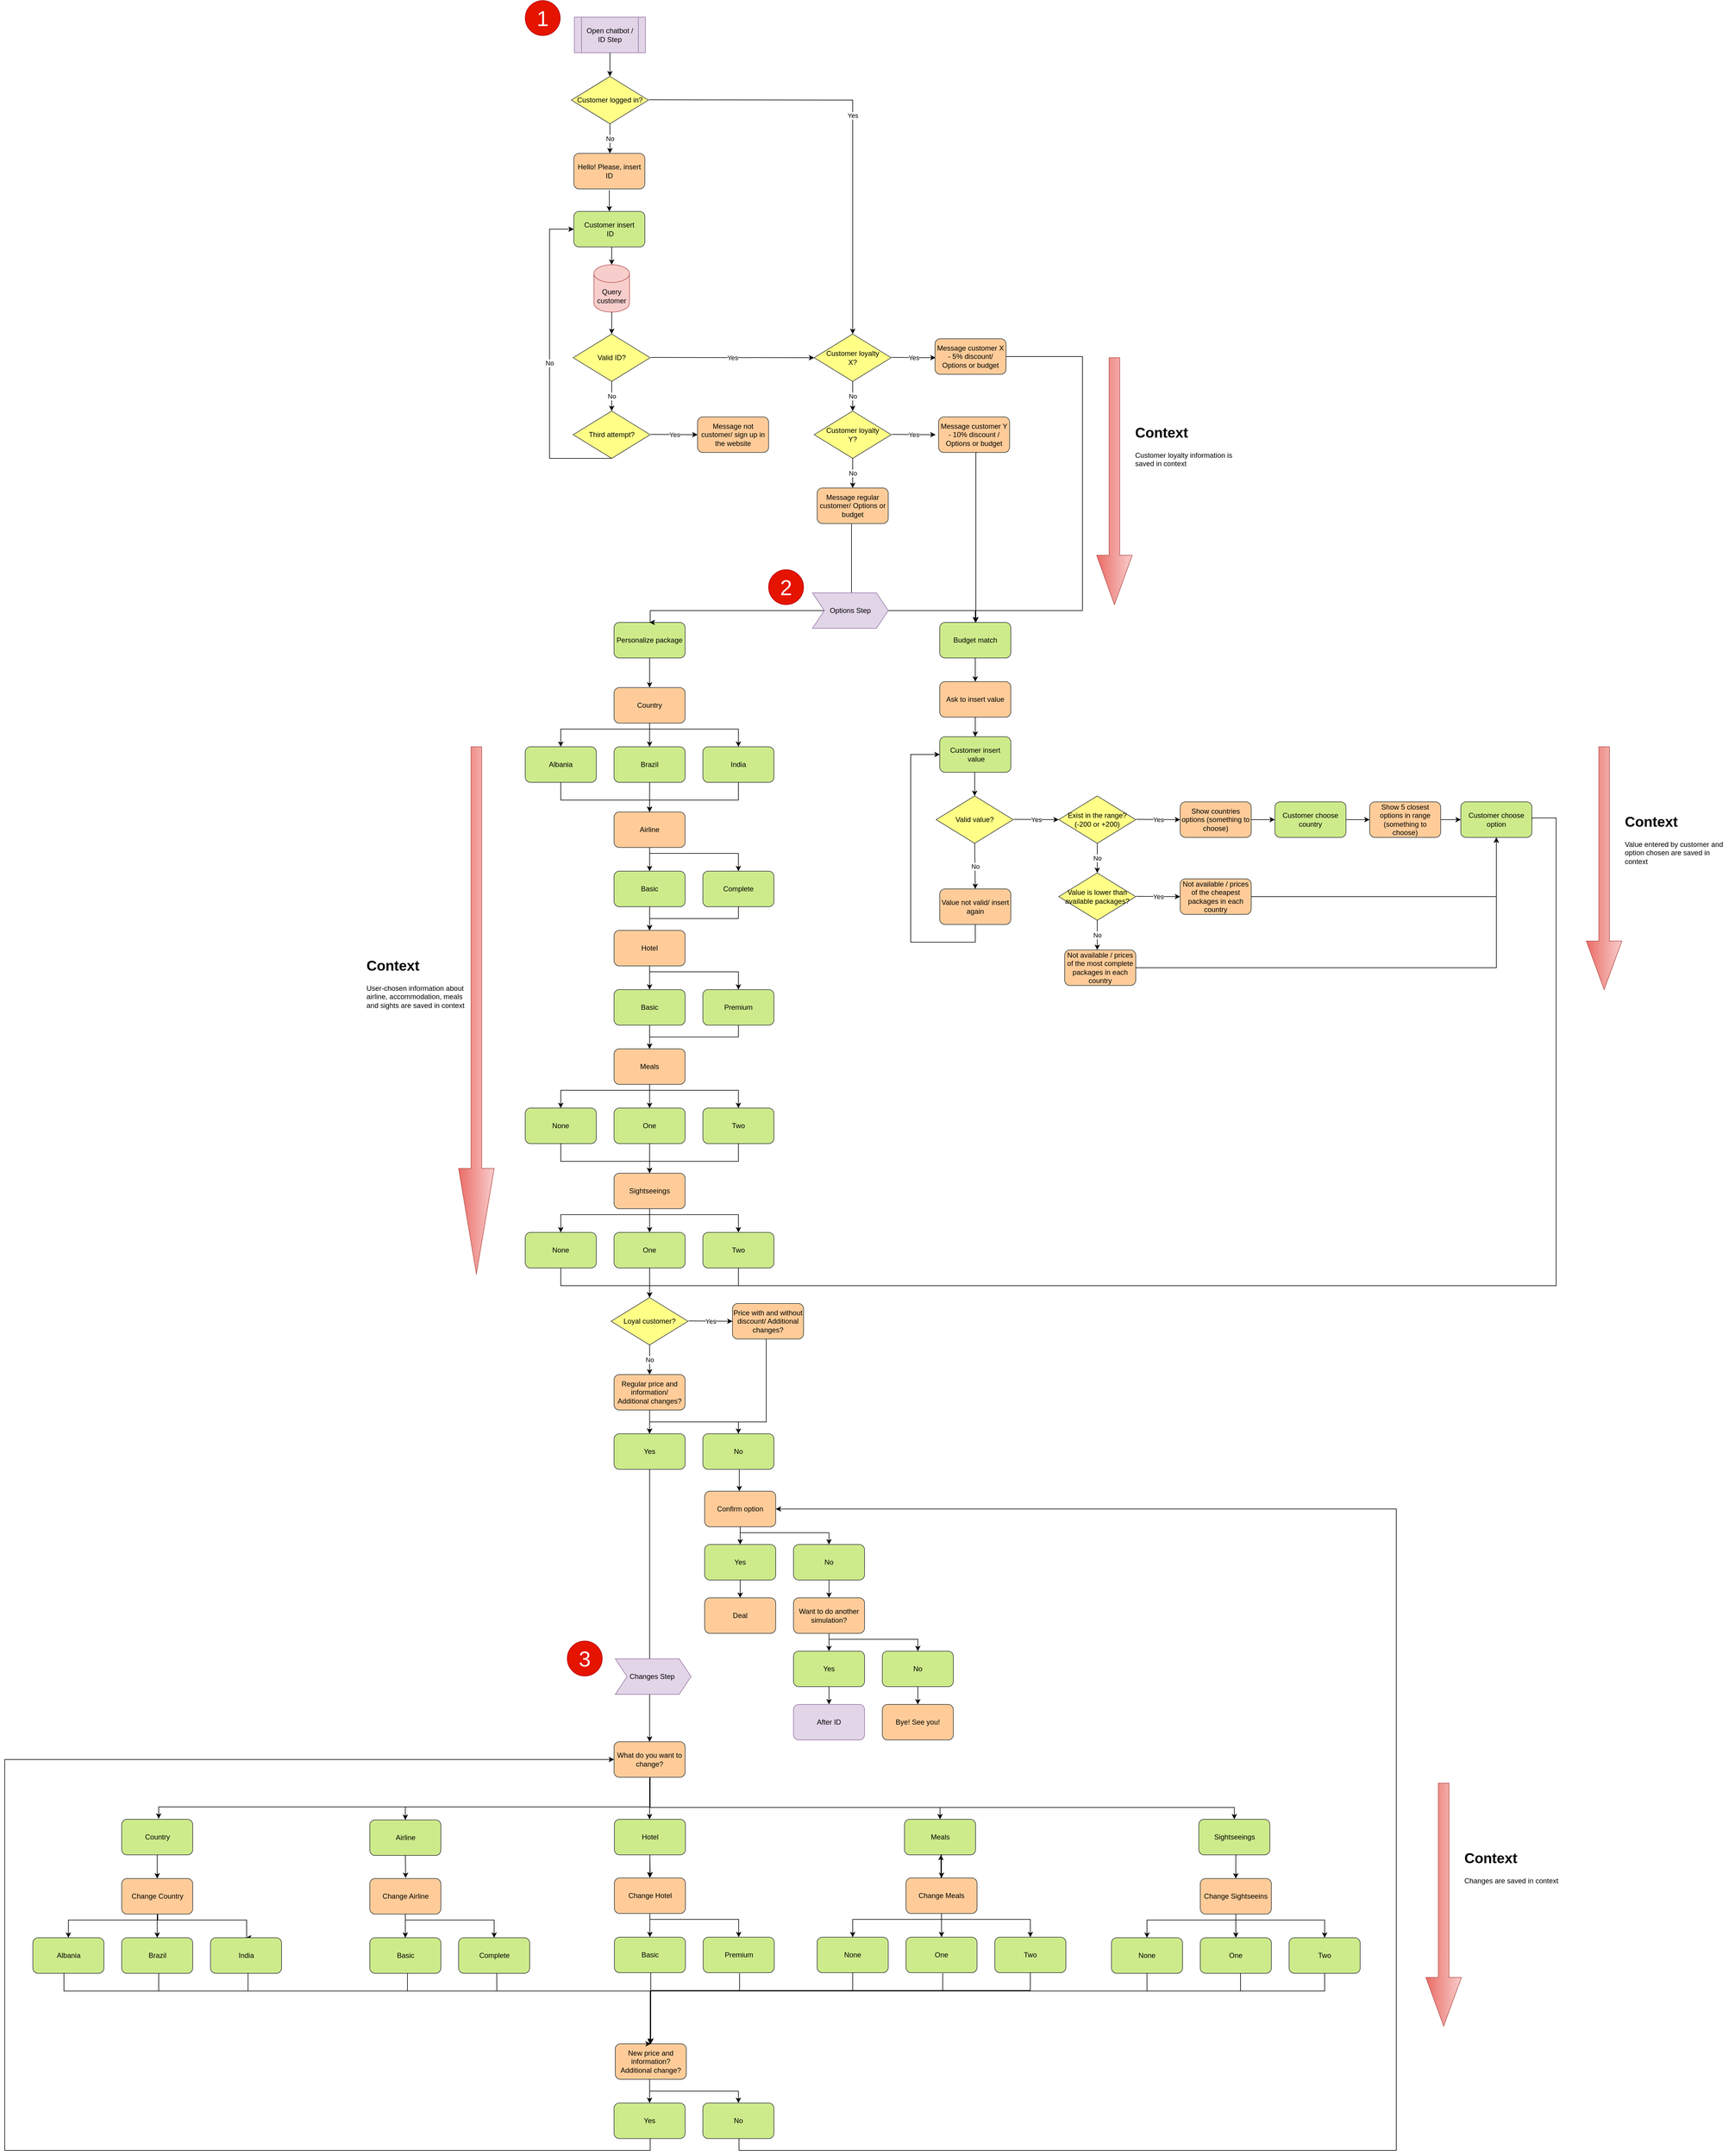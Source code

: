 <mxfile version="20.0.1" type="github">
  <diagram id="vS8XL-a8PjySF2AnKQ1P" name="Page-1">
    <mxGraphModel dx="3384" dy="2067" grid="1" gridSize="10" guides="1" tooltips="1" connect="1" arrows="1" fold="1" page="1" pageScale="1" pageWidth="827" pageHeight="1169" math="0" shadow="0">
      <root>
        <mxCell id="0" />
        <mxCell id="1" parent="0" />
        <mxCell id="iMlaUHdvIrcYM2ZorEuV-2" value="Personalize package" style="rounded=1;whiteSpace=wrap;html=1;fillColor=#cdeb8b;strokeColor=#36393d;" parent="1" vertex="1">
          <mxGeometry x="-401" y="120" width="120" height="60" as="geometry" />
        </mxCell>
        <mxCell id="iMlaUHdvIrcYM2ZorEuV-3" value="Budget match" style="rounded=1;whiteSpace=wrap;html=1;fillColor=#cdeb8b;strokeColor=#36393d;" parent="1" vertex="1">
          <mxGeometry x="149" y="120" width="120" height="60" as="geometry" />
        </mxCell>
        <mxCell id="iMlaUHdvIrcYM2ZorEuV-9" value="" style="endArrow=classic;html=1;rounded=0;edgeStyle=orthogonalEdgeStyle;exitX=0.5;exitY=1;exitDx=0;exitDy=0;" parent="1" source="iMlaUHdvIrcYM2ZorEuV-138" edge="1">
          <mxGeometry width="50" height="50" relative="1" as="geometry">
            <mxPoint x="140" y="-30" as="sourcePoint" />
            <mxPoint x="210" y="120" as="targetPoint" />
            <Array as="points">
              <mxPoint y="-47" />
              <mxPoint y="100" />
              <mxPoint x="210" y="100" />
              <mxPoint x="210" y="120" />
            </Array>
          </mxGeometry>
        </mxCell>
        <mxCell id="iMlaUHdvIrcYM2ZorEuV-10" value="Customer insert&lt;br&gt;&amp;nbsp;value" style="rounded=1;whiteSpace=wrap;html=1;fillColor=#cdeb8b;strokeColor=#36393d;" parent="1" vertex="1">
          <mxGeometry x="149" y="313" width="120" height="60" as="geometry" />
        </mxCell>
        <mxCell id="iMlaUHdvIrcYM2ZorEuV-11" value="Exist in the range?&lt;br&gt;(-200 or +200)" style="rhombus;whiteSpace=wrap;html=1;fillColor=#ffff88;strokeColor=#36393d;" parent="1" vertex="1">
          <mxGeometry x="350" y="413" width="130" height="80" as="geometry" />
        </mxCell>
        <mxCell id="iMlaUHdvIrcYM2ZorEuV-14" value="" style="endArrow=classic;html=1;rounded=0;" parent="1" edge="1">
          <mxGeometry relative="1" as="geometry">
            <mxPoint x="481" y="452.5" as="sourcePoint" />
            <mxPoint x="555" y="453" as="targetPoint" />
          </mxGeometry>
        </mxCell>
        <mxCell id="iMlaUHdvIrcYM2ZorEuV-15" value="Yes" style="edgeLabel;resizable=0;html=1;align=center;verticalAlign=middle;" parent="iMlaUHdvIrcYM2ZorEuV-14" connectable="0" vertex="1">
          <mxGeometry relative="1" as="geometry" />
        </mxCell>
        <mxCell id="iMlaUHdvIrcYM2ZorEuV-16" value="" style="endArrow=classic;html=1;rounded=0;exitX=0.5;exitY=1;exitDx=0;exitDy=0;" parent="1" source="iMlaUHdvIrcYM2ZorEuV-11" edge="1">
          <mxGeometry relative="1" as="geometry">
            <mxPoint x="491" y="462.5" as="sourcePoint" />
            <mxPoint x="415" y="543" as="targetPoint" />
          </mxGeometry>
        </mxCell>
        <mxCell id="iMlaUHdvIrcYM2ZorEuV-17" value="No" style="edgeLabel;resizable=0;html=1;align=center;verticalAlign=middle;" parent="iMlaUHdvIrcYM2ZorEuV-16" connectable="0" vertex="1">
          <mxGeometry relative="1" as="geometry" />
        </mxCell>
        <mxCell id="iMlaUHdvIrcYM2ZorEuV-18" value="Show countries options (something to choose)" style="rounded=1;whiteSpace=wrap;html=1;fillColor=#ffcc99;strokeColor=#36393d;" parent="1" vertex="1">
          <mxGeometry x="555" y="423" width="120" height="60" as="geometry" />
        </mxCell>
        <mxCell id="iMlaUHdvIrcYM2ZorEuV-20" value="Show 5 closest options in range (something to choose)" style="rounded=1;whiteSpace=wrap;html=1;fillColor=#ffcc99;strokeColor=#36393d;" parent="1" vertex="1">
          <mxGeometry x="875" y="423" width="120" height="60" as="geometry" />
        </mxCell>
        <mxCell id="iMlaUHdvIrcYM2ZorEuV-21" value="" style="endArrow=classic;html=1;rounded=0;exitX=1;exitY=0.5;exitDx=0;exitDy=0;entryX=0;entryY=0.5;entryDx=0;entryDy=0;" parent="1" source="iMlaUHdvIrcYM2ZorEuV-18" target="iMlaUHdvIrcYM2ZorEuV-22" edge="1">
          <mxGeometry width="50" height="50" relative="1" as="geometry">
            <mxPoint x="425" y="303" as="sourcePoint" />
            <mxPoint x="425" y="333" as="targetPoint" />
            <Array as="points" />
          </mxGeometry>
        </mxCell>
        <mxCell id="iMlaUHdvIrcYM2ZorEuV-22" value="Customer choose country" style="rounded=1;whiteSpace=wrap;html=1;fillColor=#cdeb8b;strokeColor=#36393d;" parent="1" vertex="1">
          <mxGeometry x="715" y="423" width="120" height="60" as="geometry" />
        </mxCell>
        <mxCell id="iMlaUHdvIrcYM2ZorEuV-24" value="" style="endArrow=classic;html=1;rounded=0;exitX=1;exitY=0.5;exitDx=0;exitDy=0;entryX=0;entryY=0.5;entryDx=0;entryDy=0;" parent="1" source="iMlaUHdvIrcYM2ZorEuV-22" target="iMlaUHdvIrcYM2ZorEuV-20" edge="1">
          <mxGeometry width="50" height="50" relative="1" as="geometry">
            <mxPoint x="685" y="463" as="sourcePoint" />
            <mxPoint x="725" y="463" as="targetPoint" />
            <Array as="points" />
          </mxGeometry>
        </mxCell>
        <mxCell id="iMlaUHdvIrcYM2ZorEuV-25" value="Customer choose option" style="rounded=1;whiteSpace=wrap;html=1;fillColor=#cdeb8b;strokeColor=#36393d;" parent="1" vertex="1">
          <mxGeometry x="1029" y="423" width="120" height="60" as="geometry" />
        </mxCell>
        <mxCell id="iMlaUHdvIrcYM2ZorEuV-26" value="" style="endArrow=classic;html=1;rounded=0;exitX=1;exitY=0.5;exitDx=0;exitDy=0;entryX=0;entryY=0.5;entryDx=0;entryDy=0;" parent="1" source="iMlaUHdvIrcYM2ZorEuV-20" target="iMlaUHdvIrcYM2ZorEuV-25" edge="1">
          <mxGeometry width="50" height="50" relative="1" as="geometry">
            <mxPoint x="845" y="463" as="sourcePoint" />
            <mxPoint x="885" y="463" as="targetPoint" />
            <Array as="points" />
          </mxGeometry>
        </mxCell>
        <mxCell id="iMlaUHdvIrcYM2ZorEuV-57" value="Value is lower than available packages?" style="rhombus;whiteSpace=wrap;html=1;fillColor=#ffff88;strokeColor=#36393d;" parent="1" vertex="1">
          <mxGeometry x="350" y="543" width="130" height="80" as="geometry" />
        </mxCell>
        <mxCell id="iMlaUHdvIrcYM2ZorEuV-58" value="" style="endArrow=classic;html=1;rounded=0;" parent="1" edge="1">
          <mxGeometry relative="1" as="geometry">
            <mxPoint x="481.0" y="582.5" as="sourcePoint" />
            <mxPoint x="555" y="583" as="targetPoint" />
          </mxGeometry>
        </mxCell>
        <mxCell id="iMlaUHdvIrcYM2ZorEuV-59" value="Yes" style="edgeLabel;resizable=0;html=1;align=center;verticalAlign=middle;" parent="iMlaUHdvIrcYM2ZorEuV-58" connectable="0" vertex="1">
          <mxGeometry relative="1" as="geometry" />
        </mxCell>
        <mxCell id="iMlaUHdvIrcYM2ZorEuV-60" value="" style="endArrow=classic;html=1;rounded=0;exitX=0.5;exitY=1;exitDx=0;exitDy=0;" parent="1" source="iMlaUHdvIrcYM2ZorEuV-57" edge="1">
          <mxGeometry relative="1" as="geometry">
            <mxPoint x="491" y="592.5" as="sourcePoint" />
            <mxPoint x="415" y="673" as="targetPoint" />
          </mxGeometry>
        </mxCell>
        <mxCell id="iMlaUHdvIrcYM2ZorEuV-61" value="No" style="edgeLabel;resizable=0;html=1;align=center;verticalAlign=middle;" parent="iMlaUHdvIrcYM2ZorEuV-60" connectable="0" vertex="1">
          <mxGeometry relative="1" as="geometry" />
        </mxCell>
        <mxCell id="iMlaUHdvIrcYM2ZorEuV-62" value="Not available / prices of the cheapest packages in each country" style="rounded=1;whiteSpace=wrap;html=1;fillColor=#ffcc99;strokeColor=#36393d;" parent="1" vertex="1">
          <mxGeometry x="555" y="553" width="120" height="60" as="geometry" />
        </mxCell>
        <mxCell id="iMlaUHdvIrcYM2ZorEuV-73" value="Not available / prices of the most complete packages in each country" style="rounded=1;whiteSpace=wrap;html=1;fillColor=#ffcc99;strokeColor=#36393d;" parent="1" vertex="1">
          <mxGeometry x="360" y="673" width="120" height="60" as="geometry" />
        </mxCell>
        <mxCell id="iMlaUHdvIrcYM2ZorEuV-87" value="" style="endArrow=classic;html=1;rounded=0;edgeStyle=orthogonalEdgeStyle;entryX=0.5;entryY=1;entryDx=0;entryDy=0;exitX=1;exitY=0.5;exitDx=0;exitDy=0;" parent="1" source="iMlaUHdvIrcYM2ZorEuV-62" target="iMlaUHdvIrcYM2ZorEuV-25" edge="1">
          <mxGeometry width="50" height="50" relative="1" as="geometry">
            <mxPoint x="1255" y="513" as="sourcePoint" />
            <mxPoint x="1405.0" y="523" as="targetPoint" />
            <Array as="points">
              <mxPoint x="1089" y="583" />
            </Array>
          </mxGeometry>
        </mxCell>
        <mxCell id="iMlaUHdvIrcYM2ZorEuV-88" value="" style="endArrow=classic;html=1;rounded=0;edgeStyle=orthogonalEdgeStyle;entryX=0.5;entryY=1;entryDx=0;entryDy=0;exitX=1;exitY=0.5;exitDx=0;exitDy=0;" parent="1" target="iMlaUHdvIrcYM2ZorEuV-25" edge="1">
          <mxGeometry width="50" height="50" relative="1" as="geometry">
            <mxPoint x="480" y="703" as="sourcePoint" />
            <mxPoint x="894" y="603" as="targetPoint" />
            <Array as="points">
              <mxPoint x="1089" y="703" />
            </Array>
          </mxGeometry>
        </mxCell>
        <mxCell id="iMlaUHdvIrcYM2ZorEuV-97" value="" style="endArrow=classic;html=1;rounded=0;edgeStyle=orthogonalEdgeStyle;entryX=0.5;entryY=0;entryDx=0;entryDy=0;startArrow=none;" parent="1" target="iMlaUHdvIrcYM2ZorEuV-2" edge="1">
          <mxGeometry width="50" height="50" relative="1" as="geometry">
            <mxPoint y="-50" as="sourcePoint" />
            <mxPoint x="-110" y="180" as="targetPoint" />
            <Array as="points">
              <mxPoint y="100" />
              <mxPoint x="-340" y="100" />
              <mxPoint x="-340" y="120" />
            </Array>
          </mxGeometry>
        </mxCell>
        <mxCell id="iMlaUHdvIrcYM2ZorEuV-98" value="Airline" style="rounded=1;whiteSpace=wrap;html=1;fillColor=#ffcc99;strokeColor=#36393d;" parent="1" vertex="1">
          <mxGeometry x="-401" y="440" width="120" height="60" as="geometry" />
        </mxCell>
        <mxCell id="iMlaUHdvIrcYM2ZorEuV-99" value="" style="endArrow=classic;html=1;rounded=0;exitX=0.5;exitY=1;exitDx=0;exitDy=0;" parent="1" source="iMlaUHdvIrcYM2ZorEuV-98" edge="1">
          <mxGeometry width="50" height="50" relative="1" as="geometry">
            <mxPoint x="-361" y="510" as="sourcePoint" />
            <mxPoint x="-341" y="540" as="targetPoint" />
          </mxGeometry>
        </mxCell>
        <mxCell id="iMlaUHdvIrcYM2ZorEuV-100" value="" style="endArrow=classic;html=1;rounded=0;edgeStyle=orthogonalEdgeStyle;entryX=0.5;entryY=0;entryDx=0;entryDy=0;exitX=0.5;exitY=1;exitDx=0;exitDy=0;" parent="1" source="iMlaUHdvIrcYM2ZorEuV-98" target="iMlaUHdvIrcYM2ZorEuV-101" edge="1">
          <mxGeometry width="50" height="50" relative="1" as="geometry">
            <mxPoint x="-341" y="519.92" as="sourcePoint" />
            <mxPoint x="-191" y="529.92" as="targetPoint" />
            <Array as="points">
              <mxPoint x="-341" y="510" />
              <mxPoint x="-191" y="510" />
            </Array>
          </mxGeometry>
        </mxCell>
        <mxCell id="iMlaUHdvIrcYM2ZorEuV-101" value="Complete" style="rounded=1;whiteSpace=wrap;html=1;fillColor=#cdeb8b;strokeColor=#36393d;" parent="1" vertex="1">
          <mxGeometry x="-251" y="540" width="120" height="60" as="geometry" />
        </mxCell>
        <mxCell id="iMlaUHdvIrcYM2ZorEuV-152" value="" style="edgeStyle=elbowEdgeStyle;rounded=0;orthogonalLoop=1;jettySize=auto;html=1;" parent="1" source="iMlaUHdvIrcYM2ZorEuV-102" target="iMlaUHdvIrcYM2ZorEuV-145" edge="1">
          <mxGeometry relative="1" as="geometry" />
        </mxCell>
        <mxCell id="iMlaUHdvIrcYM2ZorEuV-102" value="Basic" style="rounded=1;whiteSpace=wrap;html=1;fillColor=#cdeb8b;strokeColor=#36393d;" parent="1" vertex="1">
          <mxGeometry x="-401" y="540" width="120" height="60" as="geometry" />
        </mxCell>
        <mxCell id="iMlaUHdvIrcYM2ZorEuV-103" value="Country" style="rounded=1;whiteSpace=wrap;html=1;fillColor=#ffcc99;strokeColor=#36393d;" parent="1" vertex="1">
          <mxGeometry x="-401" y="230" width="120" height="60" as="geometry" />
        </mxCell>
        <mxCell id="iMlaUHdvIrcYM2ZorEuV-104" value="" style="endArrow=classic;html=1;rounded=0;exitX=0.5;exitY=1;exitDx=0;exitDy=0;" parent="1" source="iMlaUHdvIrcYM2ZorEuV-103" edge="1">
          <mxGeometry width="50" height="50" relative="1" as="geometry">
            <mxPoint x="-361" y="300" as="sourcePoint" />
            <mxPoint x="-341.0" y="330" as="targetPoint" />
          </mxGeometry>
        </mxCell>
        <mxCell id="iMlaUHdvIrcYM2ZorEuV-105" value="" style="endArrow=classic;html=1;rounded=0;edgeStyle=orthogonalEdgeStyle;entryX=0.5;entryY=0;entryDx=0;entryDy=0;exitX=0.5;exitY=1;exitDx=0;exitDy=0;" parent="1" source="iMlaUHdvIrcYM2ZorEuV-103" target="iMlaUHdvIrcYM2ZorEuV-106" edge="1">
          <mxGeometry width="50" height="50" relative="1" as="geometry">
            <mxPoint x="-341" y="309.92" as="sourcePoint" />
            <mxPoint x="-191" y="319.92" as="targetPoint" />
            <Array as="points">
              <mxPoint x="-341" y="300" />
              <mxPoint x="-191" y="300" />
            </Array>
          </mxGeometry>
        </mxCell>
        <mxCell id="iMlaUHdvIrcYM2ZorEuV-106" value="India" style="rounded=1;whiteSpace=wrap;html=1;fillColor=#cdeb8b;strokeColor=#36393d;" parent="1" vertex="1">
          <mxGeometry x="-251" y="330" width="120" height="60" as="geometry" />
        </mxCell>
        <mxCell id="iMlaUHdvIrcYM2ZorEuV-107" value="Brazil" style="rounded=1;whiteSpace=wrap;html=1;fillColor=#cdeb8b;strokeColor=#36393d;" parent="1" vertex="1">
          <mxGeometry x="-401" y="330" width="120" height="60" as="geometry" />
        </mxCell>
        <mxCell id="iMlaUHdvIrcYM2ZorEuV-108" value="Albania" style="rounded=1;whiteSpace=wrap;html=1;fillColor=#cdeb8b;strokeColor=#36393d;" parent="1" vertex="1">
          <mxGeometry x="-551" y="330" width="120" height="60" as="geometry" />
        </mxCell>
        <mxCell id="iMlaUHdvIrcYM2ZorEuV-109" value="" style="endArrow=classic;html=1;rounded=0;edgeStyle=orthogonalEdgeStyle;entryX=0.5;entryY=0;entryDx=0;entryDy=0;" parent="1" target="iMlaUHdvIrcYM2ZorEuV-108" edge="1">
          <mxGeometry width="50" height="50" relative="1" as="geometry">
            <mxPoint x="-341" y="290" as="sourcePoint" />
            <mxPoint x="-181" y="340" as="targetPoint" />
            <Array as="points">
              <mxPoint x="-341" y="300" />
              <mxPoint x="-491" y="300" />
            </Array>
          </mxGeometry>
        </mxCell>
        <mxCell id="iMlaUHdvIrcYM2ZorEuV-110" value="" style="endArrow=classic;html=1;rounded=0;exitX=0.5;exitY=1;exitDx=0;exitDy=0;entryX=0.5;entryY=0;entryDx=0;entryDy=0;" parent="1" source="iMlaUHdvIrcYM2ZorEuV-2" target="iMlaUHdvIrcYM2ZorEuV-103" edge="1">
          <mxGeometry width="50" height="50" relative="1" as="geometry">
            <mxPoint x="-331" y="300" as="sourcePoint" />
            <mxPoint x="-331" y="340" as="targetPoint" />
          </mxGeometry>
        </mxCell>
        <mxCell id="iMlaUHdvIrcYM2ZorEuV-111" value="" style="endArrow=classic;html=1;rounded=0;exitX=0.5;exitY=1;exitDx=0;exitDy=0;" parent="1" source="iMlaUHdvIrcYM2ZorEuV-107" edge="1">
          <mxGeometry width="50" height="50" relative="1" as="geometry">
            <mxPoint x="-341.04" y="400" as="sourcePoint" />
            <mxPoint x="-341.04" y="440" as="targetPoint" />
          </mxGeometry>
        </mxCell>
        <mxCell id="iMlaUHdvIrcYM2ZorEuV-113" value="" style="endArrow=classic;html=1;rounded=0;edgeStyle=orthogonalEdgeStyle;entryX=0.5;entryY=0;entryDx=0;entryDy=0;exitX=0.5;exitY=1;exitDx=0;exitDy=0;" parent="1" source="iMlaUHdvIrcYM2ZorEuV-106" target="iMlaUHdvIrcYM2ZorEuV-98" edge="1">
          <mxGeometry width="50" height="50" relative="1" as="geometry">
            <mxPoint x="-341.04" y="400" as="sourcePoint" />
            <mxPoint x="-491.04" y="440" as="targetPoint" />
            <Array as="points">
              <mxPoint x="-191" y="420" />
              <mxPoint x="-341" y="420" />
            </Array>
          </mxGeometry>
        </mxCell>
        <mxCell id="iMlaUHdvIrcYM2ZorEuV-114" value="" style="endArrow=classic;html=1;rounded=0;edgeStyle=orthogonalEdgeStyle;entryX=0.5;entryY=0;entryDx=0;entryDy=0;exitX=0.5;exitY=1;exitDx=0;exitDy=0;" parent="1" target="iMlaUHdvIrcYM2ZorEuV-98" edge="1">
          <mxGeometry width="50" height="50" relative="1" as="geometry">
            <mxPoint x="-491" y="390" as="sourcePoint" />
            <mxPoint x="-641" y="440" as="targetPoint" />
            <Array as="points">
              <mxPoint x="-491" y="420" />
              <mxPoint x="-341" y="420" />
            </Array>
          </mxGeometry>
        </mxCell>
        <mxCell id="iMlaUHdvIrcYM2ZorEuV-115" value="Hello! Please, insert ID" style="rounded=1;whiteSpace=wrap;html=1;fillColor=#ffcc99;strokeColor=#36393d;" parent="1" vertex="1">
          <mxGeometry x="-469" y="-672" width="120" height="60" as="geometry" />
        </mxCell>
        <mxCell id="iMlaUHdvIrcYM2ZorEuV-116" value="Customer insert&lt;br&gt;&amp;nbsp;ID" style="rounded=1;whiteSpace=wrap;html=1;fillColor=#cdeb8b;strokeColor=#36393d;" parent="1" vertex="1">
          <mxGeometry x="-469" y="-574" width="120" height="60" as="geometry" />
        </mxCell>
        <mxCell id="iMlaUHdvIrcYM2ZorEuV-118" value="Open chatbot / ID Step" style="shape=process;whiteSpace=wrap;html=1;backgroundOutline=1;fillColor=#e1d5e7;strokeColor=#9673a6;" parent="1" vertex="1">
          <mxGeometry x="-468" y="-902" width="120" height="60" as="geometry" />
        </mxCell>
        <mxCell id="iMlaUHdvIrcYM2ZorEuV-119" value="Valid ID?" style="rhombus;whiteSpace=wrap;html=1;fillColor=#ffff88;strokeColor=#36393d;" parent="1" vertex="1">
          <mxGeometry x="-470" y="-367" width="130" height="80" as="geometry" />
        </mxCell>
        <mxCell id="iMlaUHdvIrcYM2ZorEuV-120" value="" style="endArrow=classic;html=1;rounded=0;entryX=0.5;entryY=0;entryDx=0;entryDy=0;" parent="1" edge="1">
          <mxGeometry width="50" height="50" relative="1" as="geometry">
            <mxPoint x="-405.0" y="-514" as="sourcePoint" />
            <mxPoint x="-405" y="-484" as="targetPoint" />
            <Array as="points" />
          </mxGeometry>
        </mxCell>
        <mxCell id="iMlaUHdvIrcYM2ZorEuV-121" value="" style="endArrow=classic;html=1;rounded=0;entryX=0;entryY=0.5;entryDx=0;entryDy=0;" parent="1" target="iMlaUHdvIrcYM2ZorEuV-126" edge="1">
          <mxGeometry relative="1" as="geometry">
            <mxPoint x="-339" y="-327.5" as="sourcePoint" />
            <mxPoint x="-265.0" y="-327" as="targetPoint" />
          </mxGeometry>
        </mxCell>
        <mxCell id="iMlaUHdvIrcYM2ZorEuV-122" value="Yes" style="edgeLabel;resizable=0;html=1;align=center;verticalAlign=middle;" parent="iMlaUHdvIrcYM2ZorEuV-121" connectable="0" vertex="1">
          <mxGeometry relative="1" as="geometry" />
        </mxCell>
        <mxCell id="iMlaUHdvIrcYM2ZorEuV-123" value="" style="endArrow=classic;html=1;rounded=0;exitX=0.5;exitY=1;exitDx=0;exitDy=0;" parent="1" source="iMlaUHdvIrcYM2ZorEuV-119" edge="1">
          <mxGeometry relative="1" as="geometry">
            <mxPoint x="-329" y="-317.5" as="sourcePoint" />
            <mxPoint x="-405.0" y="-237" as="targetPoint" />
          </mxGeometry>
        </mxCell>
        <mxCell id="iMlaUHdvIrcYM2ZorEuV-124" value="No" style="edgeLabel;resizable=0;html=1;align=center;verticalAlign=middle;" parent="iMlaUHdvIrcYM2ZorEuV-123" connectable="0" vertex="1">
          <mxGeometry relative="1" as="geometry" />
        </mxCell>
        <mxCell id="iMlaUHdvIrcYM2ZorEuV-126" value="Customer loyalty &lt;br&gt;X?" style="rhombus;whiteSpace=wrap;html=1;fillColor=#ffff88;strokeColor=#36393d;" parent="1" vertex="1">
          <mxGeometry x="-63" y="-367" width="130" height="80" as="geometry" />
        </mxCell>
        <mxCell id="iMlaUHdvIrcYM2ZorEuV-127" value="" style="endArrow=classic;html=1;rounded=0;" parent="1" edge="1">
          <mxGeometry relative="1" as="geometry">
            <mxPoint x="68" y="-327.5" as="sourcePoint" />
            <mxPoint x="142.0" y="-327" as="targetPoint" />
          </mxGeometry>
        </mxCell>
        <mxCell id="iMlaUHdvIrcYM2ZorEuV-128" value="Yes" style="edgeLabel;resizable=0;html=1;align=center;verticalAlign=middle;" parent="iMlaUHdvIrcYM2ZorEuV-127" connectable="0" vertex="1">
          <mxGeometry relative="1" as="geometry" />
        </mxCell>
        <mxCell id="iMlaUHdvIrcYM2ZorEuV-129" value="" style="endArrow=classic;html=1;rounded=0;exitX=0.5;exitY=1;exitDx=0;exitDy=0;" parent="1" source="iMlaUHdvIrcYM2ZorEuV-126" edge="1">
          <mxGeometry relative="1" as="geometry">
            <mxPoint x="78" y="-317.5" as="sourcePoint" />
            <mxPoint x="2.0" y="-237" as="targetPoint" />
          </mxGeometry>
        </mxCell>
        <mxCell id="iMlaUHdvIrcYM2ZorEuV-130" value="No" style="edgeLabel;resizable=0;html=1;align=center;verticalAlign=middle;" parent="iMlaUHdvIrcYM2ZorEuV-129" connectable="0" vertex="1">
          <mxGeometry relative="1" as="geometry" />
        </mxCell>
        <mxCell id="iMlaUHdvIrcYM2ZorEuV-131" value="Customer loyalty &lt;br&gt;Y?" style="rhombus;whiteSpace=wrap;html=1;fillColor=#ffff88;strokeColor=#36393d;" parent="1" vertex="1">
          <mxGeometry x="-63" y="-237" width="130" height="80" as="geometry" />
        </mxCell>
        <mxCell id="iMlaUHdvIrcYM2ZorEuV-132" value="" style="endArrow=classic;html=1;rounded=0;" parent="1" edge="1">
          <mxGeometry relative="1" as="geometry">
            <mxPoint x="68" y="-197.5" as="sourcePoint" />
            <mxPoint x="142.0" y="-197" as="targetPoint" />
          </mxGeometry>
        </mxCell>
        <mxCell id="iMlaUHdvIrcYM2ZorEuV-133" value="Yes" style="edgeLabel;resizable=0;html=1;align=center;verticalAlign=middle;" parent="iMlaUHdvIrcYM2ZorEuV-132" connectable="0" vertex="1">
          <mxGeometry relative="1" as="geometry" />
        </mxCell>
        <mxCell id="iMlaUHdvIrcYM2ZorEuV-134" value="" style="endArrow=classic;html=1;rounded=0;exitX=0.5;exitY=1;exitDx=0;exitDy=0;" parent="1" source="iMlaUHdvIrcYM2ZorEuV-131" edge="1">
          <mxGeometry relative="1" as="geometry">
            <mxPoint x="78" y="-187.5" as="sourcePoint" />
            <mxPoint x="2.0" y="-107" as="targetPoint" />
          </mxGeometry>
        </mxCell>
        <mxCell id="iMlaUHdvIrcYM2ZorEuV-135" value="No" style="edgeLabel;resizable=0;html=1;align=center;verticalAlign=middle;" parent="iMlaUHdvIrcYM2ZorEuV-134" connectable="0" vertex="1">
          <mxGeometry relative="1" as="geometry" />
        </mxCell>
        <mxCell id="iMlaUHdvIrcYM2ZorEuV-136" value="Message customer X - 5% discount/ Options or budget" style="rounded=1;whiteSpace=wrap;html=1;fillColor=#ffcc99;strokeColor=#36393d;" parent="1" vertex="1">
          <mxGeometry x="141" y="-359" width="120" height="60" as="geometry" />
        </mxCell>
        <mxCell id="iMlaUHdvIrcYM2ZorEuV-137" value="Message customer Y - 10% discount / Options or budget" style="rounded=1;whiteSpace=wrap;html=1;fillColor=#ffcc99;strokeColor=#36393d;" parent="1" vertex="1">
          <mxGeometry x="147" y="-227" width="120" height="60" as="geometry" />
        </mxCell>
        <mxCell id="iMlaUHdvIrcYM2ZorEuV-138" value="Message regular customer/ Options or budget" style="rounded=1;whiteSpace=wrap;html=1;fillColor=#ffcc99;strokeColor=#36393d;" parent="1" vertex="1">
          <mxGeometry x="-58" y="-107" width="120" height="60" as="geometry" />
        </mxCell>
        <mxCell id="iMlaUHdvIrcYM2ZorEuV-139" value="Third&amp;nbsp;attempt?" style="rhombus;whiteSpace=wrap;html=1;fillColor=#ffff88;strokeColor=#36393d;" parent="1" vertex="1">
          <mxGeometry x="-470" y="-237" width="130" height="80" as="geometry" />
        </mxCell>
        <mxCell id="iMlaUHdvIrcYM2ZorEuV-140" value="" style="endArrow=classic;html=1;rounded=0;entryX=0;entryY=0.5;entryDx=0;entryDy=0;" parent="1" target="iMlaUHdvIrcYM2ZorEuV-144" edge="1">
          <mxGeometry relative="1" as="geometry">
            <mxPoint x="-339" y="-197.5" as="sourcePoint" />
            <mxPoint x="-265" y="-197" as="targetPoint" />
          </mxGeometry>
        </mxCell>
        <mxCell id="iMlaUHdvIrcYM2ZorEuV-141" value="Yes" style="edgeLabel;resizable=0;html=1;align=center;verticalAlign=middle;" parent="iMlaUHdvIrcYM2ZorEuV-140" connectable="0" vertex="1">
          <mxGeometry relative="1" as="geometry" />
        </mxCell>
        <mxCell id="iMlaUHdvIrcYM2ZorEuV-142" value="" style="endArrow=classic;html=1;rounded=0;exitX=0.5;exitY=1;exitDx=0;exitDy=0;edgeStyle=elbowEdgeStyle;entryX=0;entryY=0.5;entryDx=0;entryDy=0;" parent="1" source="iMlaUHdvIrcYM2ZorEuV-139" target="iMlaUHdvIrcYM2ZorEuV-116" edge="1">
          <mxGeometry relative="1" as="geometry">
            <mxPoint x="-329" y="-187.5" as="sourcePoint" />
            <mxPoint x="-405" y="-97" as="targetPoint" />
            <Array as="points">
              <mxPoint x="-510" y="-237" />
            </Array>
          </mxGeometry>
        </mxCell>
        <mxCell id="iMlaUHdvIrcYM2ZorEuV-143" value="No" style="edgeLabel;resizable=0;html=1;align=center;verticalAlign=middle;" parent="iMlaUHdvIrcYM2ZorEuV-142" connectable="0" vertex="1">
          <mxGeometry relative="1" as="geometry" />
        </mxCell>
        <mxCell id="iMlaUHdvIrcYM2ZorEuV-144" value="Message not customer/ sign up in the website" style="rounded=1;whiteSpace=wrap;html=1;fillColor=#ffcc99;strokeColor=#36393d;" parent="1" vertex="1">
          <mxGeometry x="-260" y="-227" width="120" height="60" as="geometry" />
        </mxCell>
        <mxCell id="iMlaUHdvIrcYM2ZorEuV-145" value="Hotel" style="rounded=1;whiteSpace=wrap;html=1;fillColor=#ffcc99;strokeColor=#36393d;" parent="1" vertex="1">
          <mxGeometry x="-401" y="640" width="120" height="60" as="geometry" />
        </mxCell>
        <mxCell id="iMlaUHdvIrcYM2ZorEuV-146" value="" style="endArrow=classic;html=1;rounded=0;exitX=0.5;exitY=1;exitDx=0;exitDy=0;" parent="1" source="iMlaUHdvIrcYM2ZorEuV-145" edge="1">
          <mxGeometry width="50" height="50" relative="1" as="geometry">
            <mxPoint x="-361" y="710" as="sourcePoint" />
            <mxPoint x="-341" y="740" as="targetPoint" />
          </mxGeometry>
        </mxCell>
        <mxCell id="iMlaUHdvIrcYM2ZorEuV-147" value="" style="endArrow=classic;html=1;rounded=0;edgeStyle=orthogonalEdgeStyle;entryX=0.5;entryY=0;entryDx=0;entryDy=0;exitX=0.5;exitY=1;exitDx=0;exitDy=0;" parent="1" source="iMlaUHdvIrcYM2ZorEuV-145" target="iMlaUHdvIrcYM2ZorEuV-148" edge="1">
          <mxGeometry width="50" height="50" relative="1" as="geometry">
            <mxPoint x="-341" y="719.92" as="sourcePoint" />
            <mxPoint x="-191" y="729.92" as="targetPoint" />
            <Array as="points">
              <mxPoint x="-341" y="710" />
              <mxPoint x="-191" y="710" />
            </Array>
          </mxGeometry>
        </mxCell>
        <mxCell id="iMlaUHdvIrcYM2ZorEuV-148" value="Premium" style="rounded=1;whiteSpace=wrap;html=1;fillColor=#cdeb8b;strokeColor=#36393d;" parent="1" vertex="1">
          <mxGeometry x="-251" y="740" width="120" height="60" as="geometry" />
        </mxCell>
        <mxCell id="iMlaUHdvIrcYM2ZorEuV-149" value="Basic" style="rounded=1;whiteSpace=wrap;html=1;fillColor=#cdeb8b;strokeColor=#36393d;" parent="1" vertex="1">
          <mxGeometry x="-401" y="740" width="120" height="60" as="geometry" />
        </mxCell>
        <mxCell id="iMlaUHdvIrcYM2ZorEuV-150" value="" style="endArrow=classic;html=1;rounded=0;entryX=0.5;entryY=0;entryDx=0;entryDy=0;" parent="1" target="iMlaUHdvIrcYM2ZorEuV-145" edge="1">
          <mxGeometry width="50" height="50" relative="1" as="geometry">
            <mxPoint x="-341" y="600" as="sourcePoint" />
            <mxPoint x="-331" y="240" as="targetPoint" />
          </mxGeometry>
        </mxCell>
        <mxCell id="iMlaUHdvIrcYM2ZorEuV-153" value="" style="endArrow=classic;html=1;rounded=0;edgeStyle=orthogonalEdgeStyle;exitX=0.5;exitY=1;exitDx=0;exitDy=0;entryX=0.5;entryY=0;entryDx=0;entryDy=0;" parent="1" target="iMlaUHdvIrcYM2ZorEuV-145" edge="1">
          <mxGeometry width="50" height="50" relative="1" as="geometry">
            <mxPoint x="-191" y="600" as="sourcePoint" />
            <mxPoint x="-341" y="630" as="targetPoint" />
            <Array as="points">
              <mxPoint x="-191" y="620" />
              <mxPoint x="-341" y="620" />
            </Array>
          </mxGeometry>
        </mxCell>
        <mxCell id="iMlaUHdvIrcYM2ZorEuV-154" value="Meals" style="rounded=1;whiteSpace=wrap;html=1;fillColor=#ffcc99;strokeColor=#36393d;" parent="1" vertex="1">
          <mxGeometry x="-401" y="840" width="120" height="60" as="geometry" />
        </mxCell>
        <mxCell id="iMlaUHdvIrcYM2ZorEuV-155" value="" style="endArrow=classic;html=1;rounded=0;exitX=0.5;exitY=1;exitDx=0;exitDy=0;" parent="1" source="iMlaUHdvIrcYM2ZorEuV-154" edge="1">
          <mxGeometry width="50" height="50" relative="1" as="geometry">
            <mxPoint x="-361" y="910" as="sourcePoint" />
            <mxPoint x="-341" y="940" as="targetPoint" />
          </mxGeometry>
        </mxCell>
        <mxCell id="iMlaUHdvIrcYM2ZorEuV-156" value="" style="endArrow=classic;html=1;rounded=0;edgeStyle=orthogonalEdgeStyle;entryX=0.5;entryY=0;entryDx=0;entryDy=0;exitX=0.5;exitY=1;exitDx=0;exitDy=0;" parent="1" source="iMlaUHdvIrcYM2ZorEuV-154" target="iMlaUHdvIrcYM2ZorEuV-157" edge="1">
          <mxGeometry width="50" height="50" relative="1" as="geometry">
            <mxPoint x="-341" y="919.92" as="sourcePoint" />
            <mxPoint x="-191" y="929.92" as="targetPoint" />
            <Array as="points">
              <mxPoint x="-341" y="910" />
              <mxPoint x="-191" y="910" />
            </Array>
          </mxGeometry>
        </mxCell>
        <mxCell id="iMlaUHdvIrcYM2ZorEuV-157" value="Two" style="rounded=1;whiteSpace=wrap;html=1;fillColor=#cdeb8b;strokeColor=#36393d;" parent="1" vertex="1">
          <mxGeometry x="-251" y="940" width="120" height="60" as="geometry" />
        </mxCell>
        <mxCell id="iMlaUHdvIrcYM2ZorEuV-158" value="One" style="rounded=1;whiteSpace=wrap;html=1;fillColor=#cdeb8b;strokeColor=#36393d;" parent="1" vertex="1">
          <mxGeometry x="-401" y="940" width="120" height="60" as="geometry" />
        </mxCell>
        <mxCell id="iMlaUHdvIrcYM2ZorEuV-159" value="None" style="rounded=1;whiteSpace=wrap;html=1;fillColor=#cdeb8b;strokeColor=#36393d;" parent="1" vertex="1">
          <mxGeometry x="-551" y="940" width="120" height="60" as="geometry" />
        </mxCell>
        <mxCell id="iMlaUHdvIrcYM2ZorEuV-160" value="" style="endArrow=classic;html=1;rounded=0;edgeStyle=orthogonalEdgeStyle;entryX=0.5;entryY=0;entryDx=0;entryDy=0;" parent="1" target="iMlaUHdvIrcYM2ZorEuV-159" edge="1">
          <mxGeometry width="50" height="50" relative="1" as="geometry">
            <mxPoint x="-341" y="900" as="sourcePoint" />
            <mxPoint x="-181" y="950" as="targetPoint" />
            <Array as="points">
              <mxPoint x="-341" y="910" />
              <mxPoint x="-491" y="910" />
            </Array>
          </mxGeometry>
        </mxCell>
        <mxCell id="iMlaUHdvIrcYM2ZorEuV-161" value="" style="endArrow=classic;html=1;rounded=0;exitX=0.5;exitY=1;exitDx=0;exitDy=0;" parent="1" source="iMlaUHdvIrcYM2ZorEuV-158" edge="1">
          <mxGeometry width="50" height="50" relative="1" as="geometry">
            <mxPoint x="-341.04" y="1010" as="sourcePoint" />
            <mxPoint x="-341.04" y="1050" as="targetPoint" />
          </mxGeometry>
        </mxCell>
        <mxCell id="iMlaUHdvIrcYM2ZorEuV-162" value="" style="endArrow=classic;html=1;rounded=0;edgeStyle=orthogonalEdgeStyle;entryX=0.5;entryY=0;entryDx=0;entryDy=0;exitX=0.5;exitY=1;exitDx=0;exitDy=0;" parent="1" source="iMlaUHdvIrcYM2ZorEuV-157" edge="1">
          <mxGeometry width="50" height="50" relative="1" as="geometry">
            <mxPoint x="-341.04" y="1010" as="sourcePoint" />
            <mxPoint x="-341" y="1050" as="targetPoint" />
            <Array as="points">
              <mxPoint x="-191" y="1030" />
              <mxPoint x="-341" y="1030" />
            </Array>
          </mxGeometry>
        </mxCell>
        <mxCell id="iMlaUHdvIrcYM2ZorEuV-163" value="" style="endArrow=classic;html=1;rounded=0;edgeStyle=orthogonalEdgeStyle;entryX=0.5;entryY=0;entryDx=0;entryDy=0;exitX=0.5;exitY=1;exitDx=0;exitDy=0;" parent="1" edge="1">
          <mxGeometry width="50" height="50" relative="1" as="geometry">
            <mxPoint x="-491" y="1000" as="sourcePoint" />
            <mxPoint x="-341" y="1050" as="targetPoint" />
            <Array as="points">
              <mxPoint x="-491" y="1030" />
              <mxPoint x="-341" y="1030" />
            </Array>
          </mxGeometry>
        </mxCell>
        <mxCell id="iMlaUHdvIrcYM2ZorEuV-164" value="" style="endArrow=classic;html=1;rounded=0;exitX=0.5;exitY=1;exitDx=0;exitDy=0;entryX=0.5;entryY=0;entryDx=0;entryDy=0;" parent="1" source="iMlaUHdvIrcYM2ZorEuV-149" target="iMlaUHdvIrcYM2ZorEuV-154" edge="1">
          <mxGeometry width="50" height="50" relative="1" as="geometry">
            <mxPoint x="-171" y="890" as="sourcePoint" />
            <mxPoint x="-121" y="840" as="targetPoint" />
          </mxGeometry>
        </mxCell>
        <mxCell id="iMlaUHdvIrcYM2ZorEuV-165" value="" style="endArrow=classic;html=1;rounded=0;edgeStyle=orthogonalEdgeStyle;exitX=0.5;exitY=1;exitDx=0;exitDy=0;entryX=0.5;entryY=0;entryDx=0;entryDy=0;" parent="1" edge="1">
          <mxGeometry width="50" height="50" relative="1" as="geometry">
            <mxPoint x="-191" y="800" as="sourcePoint" />
            <mxPoint x="-341" y="840" as="targetPoint" />
            <Array as="points">
              <mxPoint x="-191" y="820" />
              <mxPoint x="-341" y="820" />
            </Array>
          </mxGeometry>
        </mxCell>
        <mxCell id="iMlaUHdvIrcYM2ZorEuV-166" value="Sightseeings" style="rounded=1;whiteSpace=wrap;html=1;fillColor=#ffcc99;strokeColor=#36393d;" parent="1" vertex="1">
          <mxGeometry x="-401" y="1050" width="120" height="60" as="geometry" />
        </mxCell>
        <mxCell id="iMlaUHdvIrcYM2ZorEuV-167" value="" style="endArrow=classic;html=1;rounded=0;exitX=0.5;exitY=1;exitDx=0;exitDy=0;" parent="1" source="iMlaUHdvIrcYM2ZorEuV-166" edge="1">
          <mxGeometry width="50" height="50" relative="1" as="geometry">
            <mxPoint x="-361" y="1120" as="sourcePoint" />
            <mxPoint x="-341" y="1150" as="targetPoint" />
          </mxGeometry>
        </mxCell>
        <mxCell id="iMlaUHdvIrcYM2ZorEuV-168" value="" style="endArrow=classic;html=1;rounded=0;edgeStyle=orthogonalEdgeStyle;entryX=0.5;entryY=0;entryDx=0;entryDy=0;exitX=0.5;exitY=1;exitDx=0;exitDy=0;" parent="1" source="iMlaUHdvIrcYM2ZorEuV-166" target="iMlaUHdvIrcYM2ZorEuV-169" edge="1">
          <mxGeometry width="50" height="50" relative="1" as="geometry">
            <mxPoint x="-341" y="1129.92" as="sourcePoint" />
            <mxPoint x="-191" y="1139.92" as="targetPoint" />
            <Array as="points">
              <mxPoint x="-341" y="1120" />
              <mxPoint x="-191" y="1120" />
            </Array>
          </mxGeometry>
        </mxCell>
        <mxCell id="iMlaUHdvIrcYM2ZorEuV-169" value="Two" style="rounded=1;whiteSpace=wrap;html=1;fillColor=#cdeb8b;strokeColor=#36393d;" parent="1" vertex="1">
          <mxGeometry x="-251" y="1150" width="120" height="60" as="geometry" />
        </mxCell>
        <mxCell id="iMlaUHdvIrcYM2ZorEuV-170" value="One" style="rounded=1;whiteSpace=wrap;html=1;fillColor=#cdeb8b;strokeColor=#36393d;" parent="1" vertex="1">
          <mxGeometry x="-401" y="1150" width="120" height="60" as="geometry" />
        </mxCell>
        <mxCell id="iMlaUHdvIrcYM2ZorEuV-171" value="None" style="rounded=1;whiteSpace=wrap;html=1;fillColor=#cdeb8b;strokeColor=#36393d;" parent="1" vertex="1">
          <mxGeometry x="-551" y="1150" width="120" height="60" as="geometry" />
        </mxCell>
        <mxCell id="iMlaUHdvIrcYM2ZorEuV-172" value="" style="endArrow=classic;html=1;rounded=0;edgeStyle=orthogonalEdgeStyle;entryX=0.5;entryY=0;entryDx=0;entryDy=0;" parent="1" target="iMlaUHdvIrcYM2ZorEuV-171" edge="1">
          <mxGeometry width="50" height="50" relative="1" as="geometry">
            <mxPoint x="-341" y="1110" as="sourcePoint" />
            <mxPoint x="-181" y="1160" as="targetPoint" />
            <Array as="points">
              <mxPoint x="-341" y="1120" />
              <mxPoint x="-491" y="1120" />
            </Array>
          </mxGeometry>
        </mxCell>
        <mxCell id="iMlaUHdvIrcYM2ZorEuV-173" value="" style="endArrow=classic;html=1;rounded=0;exitX=0.5;exitY=1;exitDx=0;exitDy=0;" parent="1" source="iMlaUHdvIrcYM2ZorEuV-170" edge="1">
          <mxGeometry width="50" height="50" relative="1" as="geometry">
            <mxPoint x="-341.04" y="1220" as="sourcePoint" />
            <mxPoint x="-341.04" y="1260" as="targetPoint" />
          </mxGeometry>
        </mxCell>
        <mxCell id="iMlaUHdvIrcYM2ZorEuV-174" value="" style="endArrow=classic;html=1;rounded=0;edgeStyle=orthogonalEdgeStyle;entryX=0.5;entryY=0;entryDx=0;entryDy=0;exitX=0.5;exitY=1;exitDx=0;exitDy=0;" parent="1" source="iMlaUHdvIrcYM2ZorEuV-169" edge="1">
          <mxGeometry width="50" height="50" relative="1" as="geometry">
            <mxPoint x="-341.04" y="1220" as="sourcePoint" />
            <mxPoint x="-341" y="1260" as="targetPoint" />
            <Array as="points">
              <mxPoint x="-191" y="1240" />
              <mxPoint x="-341" y="1240" />
            </Array>
          </mxGeometry>
        </mxCell>
        <mxCell id="iMlaUHdvIrcYM2ZorEuV-175" value="" style="endArrow=classic;html=1;rounded=0;edgeStyle=orthogonalEdgeStyle;entryX=0.5;entryY=0;entryDx=0;entryDy=0;exitX=0.5;exitY=1;exitDx=0;exitDy=0;" parent="1" edge="1">
          <mxGeometry width="50" height="50" relative="1" as="geometry">
            <mxPoint x="-491" y="1210" as="sourcePoint" />
            <mxPoint x="-341" y="1260" as="targetPoint" />
            <Array as="points">
              <mxPoint x="-491" y="1240" />
              <mxPoint x="-341" y="1240" />
            </Array>
          </mxGeometry>
        </mxCell>
        <mxCell id="iMlaUHdvIrcYM2ZorEuV-176" value="Regular price and information/ Additional changes?" style="rounded=1;whiteSpace=wrap;html=1;fillColor=#ffcc99;strokeColor=#36393d;" parent="1" vertex="1">
          <mxGeometry x="-401" y="1390" width="120" height="60" as="geometry" />
        </mxCell>
        <mxCell id="XtWh_8XCUICj7-K_pnlu-50" value="" style="edgeStyle=elbowEdgeStyle;rounded=0;orthogonalLoop=1;jettySize=auto;html=1;" parent="1" source="iMlaUHdvIrcYM2ZorEuV-177" target="XtWh_8XCUICj7-K_pnlu-32" edge="1">
          <mxGeometry relative="1" as="geometry" />
        </mxCell>
        <mxCell id="iMlaUHdvIrcYM2ZorEuV-177" value="No" style="rounded=1;whiteSpace=wrap;html=1;fillColor=#cdeb8b;strokeColor=#36393d;" parent="1" vertex="1">
          <mxGeometry x="-251" y="1490" width="120" height="60" as="geometry" />
        </mxCell>
        <mxCell id="iMlaUHdvIrcYM2ZorEuV-178" value="" style="edgeStyle=elbowEdgeStyle;rounded=0;orthogonalLoop=1;jettySize=auto;html=1;" parent="1" source="iMlaUHdvIrcYM2ZorEuV-179" target="iMlaUHdvIrcYM2ZorEuV-180" edge="1">
          <mxGeometry relative="1" as="geometry" />
        </mxCell>
        <mxCell id="iMlaUHdvIrcYM2ZorEuV-179" value="Yes" style="rounded=1;whiteSpace=wrap;html=1;fillColor=#cdeb8b;strokeColor=#36393d;" parent="1" vertex="1">
          <mxGeometry x="-401" y="1490" width="120" height="60" as="geometry" />
        </mxCell>
        <mxCell id="iMlaUHdvIrcYM2ZorEuV-180" value="What do you want to change?" style="rounded=1;whiteSpace=wrap;html=1;fillColor=#ffcc99;strokeColor=#36393d;" parent="1" vertex="1">
          <mxGeometry x="-401" y="2010" width="120" height="60" as="geometry" />
        </mxCell>
        <mxCell id="iMlaUHdvIrcYM2ZorEuV-181" value="" style="endArrow=classic;html=1;rounded=0;entryX=0.5;entryY=0;entryDx=0;entryDy=0;" parent="1" target="iMlaUHdvIrcYM2ZorEuV-180" edge="1">
          <mxGeometry width="50" height="50" relative="1" as="geometry">
            <mxPoint x="-341" y="1550" as="sourcePoint" />
            <mxPoint x="-331" y="1190" as="targetPoint" />
          </mxGeometry>
        </mxCell>
        <mxCell id="iMlaUHdvIrcYM2ZorEuV-183" value="" style="endArrow=classic;html=1;rounded=0;entryX=0.5;entryY=0;entryDx=0;entryDy=0;exitX=0.5;exitY=1;exitDx=0;exitDy=0;" parent="1" source="iMlaUHdvIrcYM2ZorEuV-176" target="iMlaUHdvIrcYM2ZorEuV-179" edge="1">
          <mxGeometry width="50" height="50" relative="1" as="geometry">
            <mxPoint x="-331" y="1560" as="sourcePoint" />
            <mxPoint x="-331" y="1600" as="targetPoint" />
          </mxGeometry>
        </mxCell>
        <mxCell id="iMlaUHdvIrcYM2ZorEuV-184" value="" style="endArrow=classic;html=1;rounded=0;edgeStyle=orthogonalEdgeStyle;entryX=0.5;entryY=0;entryDx=0;entryDy=0;" parent="1" target="iMlaUHdvIrcYM2ZorEuV-177" edge="1">
          <mxGeometry width="50" height="50" relative="1" as="geometry">
            <mxPoint x="-341" y="1450" as="sourcePoint" />
            <mxPoint x="-331" y="1600" as="targetPoint" />
            <Array as="points">
              <mxPoint x="-341" y="1470" />
              <mxPoint x="-191" y="1470" />
            </Array>
          </mxGeometry>
        </mxCell>
        <mxCell id="iMlaUHdvIrcYM2ZorEuV-196" value="" style="endArrow=classic;html=1;rounded=0;edgeStyle=orthogonalEdgeStyle;entryX=0.5;entryY=0;entryDx=0;entryDy=0;" parent="1" target="XtWh_8XCUICj7-K_pnlu-65" edge="1">
          <mxGeometry width="50" height="50" relative="1" as="geometry">
            <mxPoint x="-341.0" y="2101" as="sourcePoint" />
            <mxPoint x="369" y="2141" as="targetPoint" />
            <Array as="points">
              <mxPoint x="-341" y="2121" />
              <mxPoint x="150" y="2121" />
            </Array>
          </mxGeometry>
        </mxCell>
        <mxCell id="XtWh_8XCUICj7-K_pnlu-1" value="" style="endArrow=classic;html=1;rounded=0;exitX=0.5;exitY=1;exitDx=0;exitDy=0;" parent="1" source="iMlaUHdvIrcYM2ZorEuV-118" edge="1">
          <mxGeometry width="50" height="50" relative="1" as="geometry">
            <mxPoint x="-114" y="-600" as="sourcePoint" />
            <mxPoint x="-408" y="-802" as="targetPoint" />
          </mxGeometry>
        </mxCell>
        <mxCell id="XtWh_8XCUICj7-K_pnlu-2" value="" style="endArrow=classic;html=1;rounded=0;entryX=0.5;entryY=0;entryDx=0;entryDy=0;" parent="1" target="iMlaUHdvIrcYM2ZorEuV-116" edge="1">
          <mxGeometry width="50" height="50" relative="1" as="geometry">
            <mxPoint x="-409" y="-610" as="sourcePoint" />
            <mxPoint x="-399" y="-664" as="targetPoint" />
          </mxGeometry>
        </mxCell>
        <mxCell id="XtWh_8XCUICj7-K_pnlu-3" value="" style="endArrow=classic;html=1;rounded=0;edgeStyle=orthogonalEdgeStyle;exitX=0.5;exitY=1;exitDx=0;exitDy=0;entryX=0.5;entryY=0;entryDx=0;entryDy=0;" parent="1" target="iMlaUHdvIrcYM2ZorEuV-3" edge="1">
          <mxGeometry width="50" height="50" relative="1" as="geometry">
            <mxPoint x="212" y="-167" as="sourcePoint" />
            <mxPoint x="620" y="120" as="targetPoint" />
            <Array as="points">
              <mxPoint x="210" y="-167" />
              <mxPoint x="210" y="100" />
              <mxPoint x="209" y="100" />
            </Array>
          </mxGeometry>
        </mxCell>
        <mxCell id="XtWh_8XCUICj7-K_pnlu-4" value="" style="endArrow=classic;html=1;rounded=0;edgeStyle=orthogonalEdgeStyle;exitX=1;exitY=0.5;exitDx=0;exitDy=0;" parent="1" source="iMlaUHdvIrcYM2ZorEuV-136" edge="1">
          <mxGeometry width="50" height="50" relative="1" as="geometry">
            <mxPoint x="302" y="-320" as="sourcePoint" />
            <mxPoint x="210" y="120" as="targetPoint" />
            <Array as="points">
              <mxPoint x="390" y="-329" />
              <mxPoint x="390" y="100" />
              <mxPoint x="210" y="100" />
              <mxPoint x="210" y="120" />
            </Array>
          </mxGeometry>
        </mxCell>
        <mxCell id="XtWh_8XCUICj7-K_pnlu-10" value="Loyal customer?" style="rhombus;whiteSpace=wrap;html=1;fillColor=#ffff88;strokeColor=#36393d;" parent="1" vertex="1">
          <mxGeometry x="-406" y="1260" width="130" height="80" as="geometry" />
        </mxCell>
        <mxCell id="XtWh_8XCUICj7-K_pnlu-11" value="" style="endArrow=classic;html=1;rounded=0;" parent="1" edge="1">
          <mxGeometry relative="1" as="geometry">
            <mxPoint x="-275.0" y="1299.5" as="sourcePoint" />
            <mxPoint x="-201.0" y="1300" as="targetPoint" />
          </mxGeometry>
        </mxCell>
        <mxCell id="XtWh_8XCUICj7-K_pnlu-12" value="Yes" style="edgeLabel;resizable=0;html=1;align=center;verticalAlign=middle;" parent="XtWh_8XCUICj7-K_pnlu-11" connectable="0" vertex="1">
          <mxGeometry relative="1" as="geometry" />
        </mxCell>
        <mxCell id="XtWh_8XCUICj7-K_pnlu-13" value="" style="endArrow=classic;html=1;rounded=0;exitX=0.5;exitY=1;exitDx=0;exitDy=0;" parent="1" source="XtWh_8XCUICj7-K_pnlu-10" edge="1">
          <mxGeometry relative="1" as="geometry">
            <mxPoint x="-265" y="1309.5" as="sourcePoint" />
            <mxPoint x="-341.0" y="1390" as="targetPoint" />
          </mxGeometry>
        </mxCell>
        <mxCell id="XtWh_8XCUICj7-K_pnlu-14" value="No" style="edgeLabel;resizable=0;html=1;align=center;verticalAlign=middle;" parent="XtWh_8XCUICj7-K_pnlu-13" connectable="0" vertex="1">
          <mxGeometry relative="1" as="geometry" />
        </mxCell>
        <mxCell id="XtWh_8XCUICj7-K_pnlu-15" value="Price with and without discount/ Additional changes?" style="rounded=1;whiteSpace=wrap;html=1;fillColor=#ffcc99;strokeColor=#36393d;" parent="1" vertex="1">
          <mxGeometry x="-201" y="1270" width="120" height="60" as="geometry" />
        </mxCell>
        <mxCell id="XtWh_8XCUICj7-K_pnlu-16" value="" style="endArrow=classic;html=1;rounded=0;edgeStyle=orthogonalEdgeStyle;entryX=0.5;entryY=0;entryDx=0;entryDy=0;" parent="1" target="iMlaUHdvIrcYM2ZorEuV-179" edge="1">
          <mxGeometry width="50" height="50" relative="1" as="geometry">
            <mxPoint x="-144" y="1330.0" as="sourcePoint" />
            <mxPoint x="-341" y="1480" as="targetPoint" />
            <Array as="points">
              <mxPoint x="-144" y="1470" />
              <mxPoint x="-341" y="1470" />
            </Array>
          </mxGeometry>
        </mxCell>
        <mxCell id="XtWh_8XCUICj7-K_pnlu-32" value="Confirm option" style="rounded=1;whiteSpace=wrap;html=1;fillColor=#ffcc99;strokeColor=#36393d;" parent="1" vertex="1">
          <mxGeometry x="-248" y="1587" width="120" height="60" as="geometry" />
        </mxCell>
        <mxCell id="XtWh_8XCUICj7-K_pnlu-33" value="No" style="rounded=1;whiteSpace=wrap;html=1;fillColor=#cdeb8b;strokeColor=#36393d;" parent="1" vertex="1">
          <mxGeometry x="-98" y="1677" width="120" height="60" as="geometry" />
        </mxCell>
        <mxCell id="XtWh_8XCUICj7-K_pnlu-34" value="Yes" style="rounded=1;whiteSpace=wrap;html=1;fillColor=#cdeb8b;strokeColor=#36393d;" parent="1" vertex="1">
          <mxGeometry x="-248" y="1677" width="120" height="60" as="geometry" />
        </mxCell>
        <mxCell id="XtWh_8XCUICj7-K_pnlu-35" value="" style="endArrow=classic;html=1;rounded=0;exitX=0.5;exitY=1;exitDx=0;exitDy=0;entryX=0.5;entryY=0;entryDx=0;entryDy=0;" parent="1" edge="1">
          <mxGeometry width="50" height="50" relative="1" as="geometry">
            <mxPoint x="-188" y="1647" as="sourcePoint" />
            <mxPoint x="-188" y="1677" as="targetPoint" />
          </mxGeometry>
        </mxCell>
        <mxCell id="XtWh_8XCUICj7-K_pnlu-36" value="" style="endArrow=classic;html=1;rounded=0;edgeStyle=orthogonalEdgeStyle;entryX=0.5;entryY=0;entryDx=0;entryDy=0;" parent="1" edge="1">
          <mxGeometry width="50" height="50" relative="1" as="geometry">
            <mxPoint x="-188" y="1667" as="sourcePoint" />
            <mxPoint x="-38" y="1677" as="targetPoint" />
            <Array as="points">
              <mxPoint x="-38" y="1657" />
            </Array>
          </mxGeometry>
        </mxCell>
        <mxCell id="XtWh_8XCUICj7-K_pnlu-37" style="edgeStyle=orthogonalEdgeStyle;rounded=0;orthogonalLoop=1;jettySize=auto;html=1;exitX=0.5;exitY=1;exitDx=0;exitDy=0;entryX=0.5;entryY=0;entryDx=0;entryDy=0;" parent="1" source="XtWh_8XCUICj7-K_pnlu-33" target="XtWh_8XCUICj7-K_pnlu-40" edge="1">
          <mxGeometry relative="1" as="geometry">
            <mxPoint x="62" y="1747" as="targetPoint" />
          </mxGeometry>
        </mxCell>
        <mxCell id="XtWh_8XCUICj7-K_pnlu-38" value="Deal" style="rounded=1;whiteSpace=wrap;html=1;fillColor=#ffcc99;strokeColor=#36393d;" parent="1" vertex="1">
          <mxGeometry x="-248" y="1767" width="120" height="60" as="geometry" />
        </mxCell>
        <mxCell id="XtWh_8XCUICj7-K_pnlu-39" value="" style="endArrow=classic;html=1;rounded=0;entryX=0.5;entryY=0;entryDx=0;entryDy=0;" parent="1" target="XtWh_8XCUICj7-K_pnlu-38" edge="1">
          <mxGeometry width="50" height="50" relative="1" as="geometry">
            <mxPoint x="-188" y="1737" as="sourcePoint" />
            <mxPoint x="-178" y="1687" as="targetPoint" />
          </mxGeometry>
        </mxCell>
        <mxCell id="XtWh_8XCUICj7-K_pnlu-40" value="Want to do another simulation?" style="rounded=1;whiteSpace=wrap;html=1;fillColor=#ffcc99;strokeColor=#36393d;" parent="1" vertex="1">
          <mxGeometry x="-98" y="1767" width="120" height="60" as="geometry" />
        </mxCell>
        <mxCell id="XtWh_8XCUICj7-K_pnlu-41" value="No" style="rounded=1;whiteSpace=wrap;html=1;fillColor=#cdeb8b;strokeColor=#36393d;" parent="1" vertex="1">
          <mxGeometry x="52" y="1857" width="120" height="60" as="geometry" />
        </mxCell>
        <mxCell id="XtWh_8XCUICj7-K_pnlu-42" value="Yes" style="rounded=1;whiteSpace=wrap;html=1;fillColor=#cdeb8b;strokeColor=#36393d;" parent="1" vertex="1">
          <mxGeometry x="-98" y="1857" width="120" height="60" as="geometry" />
        </mxCell>
        <mxCell id="XtWh_8XCUICj7-K_pnlu-43" value="" style="endArrow=classic;html=1;rounded=0;exitX=0.5;exitY=1;exitDx=0;exitDy=0;entryX=0.5;entryY=0;entryDx=0;entryDy=0;" parent="1" edge="1">
          <mxGeometry width="50" height="50" relative="1" as="geometry">
            <mxPoint x="-38" y="1827" as="sourcePoint" />
            <mxPoint x="-38" y="1857" as="targetPoint" />
          </mxGeometry>
        </mxCell>
        <mxCell id="XtWh_8XCUICj7-K_pnlu-44" value="" style="endArrow=classic;html=1;rounded=0;edgeStyle=orthogonalEdgeStyle;entryX=0.5;entryY=0;entryDx=0;entryDy=0;" parent="1" edge="1">
          <mxGeometry width="50" height="50" relative="1" as="geometry">
            <mxPoint x="-38" y="1847" as="sourcePoint" />
            <mxPoint x="112" y="1857" as="targetPoint" />
            <Array as="points">
              <mxPoint x="112" y="1837" />
            </Array>
          </mxGeometry>
        </mxCell>
        <mxCell id="XtWh_8XCUICj7-K_pnlu-45" style="edgeStyle=orthogonalEdgeStyle;rounded=0;orthogonalLoop=1;jettySize=auto;html=1;exitX=0.5;exitY=1;exitDx=0;exitDy=0;entryX=0.5;entryY=0;entryDx=0;entryDy=0;" parent="1" source="XtWh_8XCUICj7-K_pnlu-41" edge="1">
          <mxGeometry relative="1" as="geometry">
            <mxPoint x="112" y="1947" as="targetPoint" />
          </mxGeometry>
        </mxCell>
        <mxCell id="XtWh_8XCUICj7-K_pnlu-46" value="" style="endArrow=classic;html=1;rounded=0;entryX=0.5;entryY=0;entryDx=0;entryDy=0;" parent="1" edge="1">
          <mxGeometry width="50" height="50" relative="1" as="geometry">
            <mxPoint x="-38" y="1917" as="sourcePoint" />
            <mxPoint x="-38" y="1947" as="targetPoint" />
          </mxGeometry>
        </mxCell>
        <mxCell id="XtWh_8XCUICj7-K_pnlu-47" value="After ID" style="rounded=1;whiteSpace=wrap;html=1;fillColor=#e1d5e7;strokeColor=#9673a6;" parent="1" vertex="1">
          <mxGeometry x="-98" y="1947" width="120" height="60" as="geometry" />
        </mxCell>
        <mxCell id="XtWh_8XCUICj7-K_pnlu-48" value="Bye! See you!" style="rounded=1;whiteSpace=wrap;html=1;fillColor=#ffcc99;strokeColor=#36393d;" parent="1" vertex="1">
          <mxGeometry x="52" y="1947" width="120" height="60" as="geometry" />
        </mxCell>
        <mxCell id="XtWh_8XCUICj7-K_pnlu-58" value="" style="endArrow=classic;html=1;rounded=0;edgeStyle=orthogonalEdgeStyle;exitX=1;exitY=0.5;exitDx=0;exitDy=0;entryX=0.5;entryY=0;entryDx=0;entryDy=0;" parent="1" source="iMlaUHdvIrcYM2ZorEuV-25" target="XtWh_8XCUICj7-K_pnlu-10" edge="1">
          <mxGeometry width="50" height="50" relative="1" as="geometry">
            <mxPoint x="540" y="899.89" as="sourcePoint" />
            <mxPoint x="-340" y="1250" as="targetPoint" />
            <Array as="points">
              <mxPoint x="1190" y="450" />
              <mxPoint x="1190" y="1240" />
              <mxPoint x="-341" y="1240" />
            </Array>
          </mxGeometry>
        </mxCell>
        <mxCell id="XtWh_8XCUICj7-K_pnlu-60" value="" style="endArrow=classic;html=1;rounded=0;edgeStyle=orthogonalEdgeStyle;entryX=0.5;entryY=0;entryDx=0;entryDy=0;exitX=0.5;exitY=1;exitDx=0;exitDy=0;" parent="1" source="iMlaUHdvIrcYM2ZorEuV-180" target="XtWh_8XCUICj7-K_pnlu-63" edge="1">
          <mxGeometry width="50" height="50" relative="1" as="geometry">
            <mxPoint x="-960" y="2071" as="sourcePoint" />
            <mxPoint x="-1381" y="2141" as="targetPoint" />
            <Array as="points">
              <mxPoint x="-341" y="2120" />
              <mxPoint x="-753" y="2120" />
            </Array>
          </mxGeometry>
        </mxCell>
        <mxCell id="XtWh_8XCUICj7-K_pnlu-61" value="" style="edgeStyle=elbowEdgeStyle;rounded=0;orthogonalLoop=1;jettySize=auto;html=1;entryX=0.5;entryY=0;entryDx=0;entryDy=0;exitX=0.5;exitY=1;exitDx=0;exitDy=0;" parent="1" source="iMlaUHdvIrcYM2ZorEuV-180" edge="1">
          <mxGeometry relative="1" as="geometry">
            <mxPoint x="-179.889" y="1560" as="sourcePoint" />
            <mxPoint x="-341" y="2141" as="targetPoint" />
          </mxGeometry>
        </mxCell>
        <mxCell id="XtWh_8XCUICj7-K_pnlu-62" value="Country" style="rounded=1;whiteSpace=wrap;html=1;fillColor=#cdeb8b;strokeColor=#36393d;" parent="1" vertex="1">
          <mxGeometry x="-1232.5" y="2141" width="120" height="60" as="geometry" />
        </mxCell>
        <mxCell id="XtWh_8XCUICj7-K_pnlu-63" value="Airline" style="rounded=1;whiteSpace=wrap;html=1;fillColor=#cdeb8b;strokeColor=#36393d;" parent="1" vertex="1">
          <mxGeometry x="-813.5" y="2142" width="120" height="60" as="geometry" />
        </mxCell>
        <mxCell id="XtWh_8XCUICj7-K_pnlu-107" value="" style="edgeStyle=elbowEdgeStyle;rounded=0;orthogonalLoop=1;jettySize=auto;html=1;" parent="1" source="XtWh_8XCUICj7-K_pnlu-64" target="XtWh_8XCUICj7-K_pnlu-95" edge="1">
          <mxGeometry relative="1" as="geometry" />
        </mxCell>
        <mxCell id="XtWh_8XCUICj7-K_pnlu-64" value="Hotel" style="rounded=1;whiteSpace=wrap;html=1;fillColor=#cdeb8b;strokeColor=#36393d;" parent="1" vertex="1">
          <mxGeometry x="-400.5" y="2141" width="120" height="60" as="geometry" />
        </mxCell>
        <mxCell id="XtWh_8XCUICj7-K_pnlu-65" value="Meals" style="rounded=1;whiteSpace=wrap;html=1;fillColor=#cdeb8b;strokeColor=#36393d;" parent="1" vertex="1">
          <mxGeometry x="89.5" y="2141" width="120" height="60" as="geometry" />
        </mxCell>
        <mxCell id="XtWh_8XCUICj7-K_pnlu-66" value="Sightseeings" style="rounded=1;whiteSpace=wrap;html=1;fillColor=#cdeb8b;strokeColor=#36393d;" parent="1" vertex="1">
          <mxGeometry x="586.5" y="2141" width="120" height="60" as="geometry" />
        </mxCell>
        <mxCell id="XtWh_8XCUICj7-K_pnlu-72" value="" style="endArrow=classic;html=1;rounded=0;edgeStyle=orthogonalEdgeStyle;" parent="1" edge="1">
          <mxGeometry width="50" height="50" relative="1" as="geometry">
            <mxPoint x="-340" y="2070" as="sourcePoint" />
            <mxPoint x="-1170" y="2140" as="targetPoint" />
            <Array as="points">
              <mxPoint x="-340" y="2120" />
              <mxPoint x="-1170" y="2120" />
            </Array>
          </mxGeometry>
        </mxCell>
        <mxCell id="XtWh_8XCUICj7-K_pnlu-73" value="" style="endArrow=classic;html=1;rounded=0;edgeStyle=orthogonalEdgeStyle;entryX=0.5;entryY=0;entryDx=0;entryDy=0;exitX=0.5;exitY=1;exitDx=0;exitDy=0;" parent="1" source="iMlaUHdvIrcYM2ZorEuV-180" target="XtWh_8XCUICj7-K_pnlu-66" edge="1">
          <mxGeometry width="50" height="50" relative="1" as="geometry">
            <mxPoint x="-170" y="2101" as="sourcePoint" />
            <mxPoint x="-9.5" y="2141" as="targetPoint" />
            <Array as="points">
              <mxPoint x="-341" y="2121" />
              <mxPoint x="647" y="2121" />
            </Array>
          </mxGeometry>
        </mxCell>
        <mxCell id="XtWh_8XCUICj7-K_pnlu-74" value="" style="endArrow=classic;html=1;rounded=0;exitX=0.5;exitY=1;exitDx=0;exitDy=0;" parent="1" edge="1">
          <mxGeometry width="50" height="50" relative="1" as="geometry">
            <mxPoint x="-1172.5" y="2301" as="sourcePoint" />
            <mxPoint x="-1172.5" y="2341" as="targetPoint" />
          </mxGeometry>
        </mxCell>
        <mxCell id="XtWh_8XCUICj7-K_pnlu-75" value="" style="endArrow=classic;html=1;rounded=0;edgeStyle=orthogonalEdgeStyle;entryX=0.5;entryY=0;entryDx=0;entryDy=0;exitX=0.5;exitY=1;exitDx=0;exitDy=0;" parent="1" target="XtWh_8XCUICj7-K_pnlu-76" edge="1">
          <mxGeometry width="50" height="50" relative="1" as="geometry">
            <mxPoint x="-1171.5" y="2301" as="sourcePoint" />
            <mxPoint x="-1021.5" y="2330.92" as="targetPoint" />
            <Array as="points">
              <mxPoint x="-1171.5" y="2311" />
              <mxPoint x="-1021.5" y="2311" />
            </Array>
          </mxGeometry>
        </mxCell>
        <mxCell id="XtWh_8XCUICj7-K_pnlu-76" value="India" style="rounded=1;whiteSpace=wrap;html=1;fillColor=#cdeb8b;strokeColor=#36393d;" parent="1" vertex="1">
          <mxGeometry x="-1082.5" y="2341" width="120" height="60" as="geometry" />
        </mxCell>
        <mxCell id="XtWh_8XCUICj7-K_pnlu-77" value="Brazil" style="rounded=1;whiteSpace=wrap;html=1;fillColor=#cdeb8b;strokeColor=#36393d;" parent="1" vertex="1">
          <mxGeometry x="-1232.5" y="2341" width="120" height="60" as="geometry" />
        </mxCell>
        <mxCell id="XtWh_8XCUICj7-K_pnlu-78" value="Albania" style="rounded=1;whiteSpace=wrap;html=1;fillColor=#cdeb8b;strokeColor=#36393d;" parent="1" vertex="1">
          <mxGeometry x="-1382.5" y="2341" width="120" height="60" as="geometry" />
        </mxCell>
        <mxCell id="XtWh_8XCUICj7-K_pnlu-79" value="" style="endArrow=classic;html=1;rounded=0;edgeStyle=orthogonalEdgeStyle;entryX=0.5;entryY=0;entryDx=0;entryDy=0;" parent="1" target="XtWh_8XCUICj7-K_pnlu-78" edge="1">
          <mxGeometry width="50" height="50" relative="1" as="geometry">
            <mxPoint x="-1172.5" y="2301" as="sourcePoint" />
            <mxPoint x="-1012.5" y="2351" as="targetPoint" />
            <Array as="points">
              <mxPoint x="-1172.5" y="2311" />
              <mxPoint x="-1322.5" y="2311" />
            </Array>
          </mxGeometry>
        </mxCell>
        <mxCell id="XtWh_8XCUICj7-K_pnlu-81" value="" style="endArrow=classic;html=1;rounded=0;exitX=0.5;exitY=1;exitDx=0;exitDy=0;" parent="1" edge="1">
          <mxGeometry width="50" height="50" relative="1" as="geometry">
            <mxPoint x="-753.5" y="2301" as="sourcePoint" />
            <mxPoint x="-753.5" y="2341" as="targetPoint" />
          </mxGeometry>
        </mxCell>
        <mxCell id="XtWh_8XCUICj7-K_pnlu-82" value="" style="endArrow=classic;html=1;rounded=0;edgeStyle=orthogonalEdgeStyle;entryX=0.5;entryY=0;entryDx=0;entryDy=0;exitX=0.5;exitY=1;exitDx=0;exitDy=0;" parent="1" target="XtWh_8XCUICj7-K_pnlu-83" edge="1">
          <mxGeometry width="50" height="50" relative="1" as="geometry">
            <mxPoint x="-753.5" y="2301" as="sourcePoint" />
            <mxPoint x="-603.5" y="2330.92" as="targetPoint" />
            <Array as="points">
              <mxPoint x="-753.5" y="2311" />
              <mxPoint x="-603.5" y="2311" />
            </Array>
          </mxGeometry>
        </mxCell>
        <mxCell id="XtWh_8XCUICj7-K_pnlu-83" value="Complete" style="rounded=1;whiteSpace=wrap;html=1;fillColor=#cdeb8b;strokeColor=#36393d;" parent="1" vertex="1">
          <mxGeometry x="-663.5" y="2341" width="120" height="60" as="geometry" />
        </mxCell>
        <mxCell id="XtWh_8XCUICj7-K_pnlu-84" value="Basic" style="rounded=1;whiteSpace=wrap;html=1;fillColor=#cdeb8b;strokeColor=#36393d;" parent="1" vertex="1">
          <mxGeometry x="-813.5" y="2341" width="120" height="60" as="geometry" />
        </mxCell>
        <mxCell id="XtWh_8XCUICj7-K_pnlu-85" value="Change Airline" style="rounded=1;whiteSpace=wrap;html=1;fillColor=#ffcc99;strokeColor=#36393d;" parent="1" vertex="1">
          <mxGeometry x="-813.5" y="2241" width="120" height="60" as="geometry" />
        </mxCell>
        <mxCell id="XtWh_8XCUICj7-K_pnlu-87" value="Change Country" style="rounded=1;whiteSpace=wrap;html=1;fillColor=#ffcc99;strokeColor=#36393d;" parent="1" vertex="1">
          <mxGeometry x="-1232.5" y="2241" width="120" height="60" as="geometry" />
        </mxCell>
        <mxCell id="XtWh_8XCUICj7-K_pnlu-88" value="" style="endArrow=classic;html=1;rounded=0;exitX=0.5;exitY=1;exitDx=0;exitDy=0;" parent="1" source="XtWh_8XCUICj7-K_pnlu-63" edge="1">
          <mxGeometry width="50" height="50" relative="1" as="geometry">
            <mxPoint x="-743.5" y="2311" as="sourcePoint" />
            <mxPoint x="-753" y="2240" as="targetPoint" />
          </mxGeometry>
        </mxCell>
        <mxCell id="XtWh_8XCUICj7-K_pnlu-89" value="" style="endArrow=classic;html=1;rounded=0;exitX=0.5;exitY=1;exitDx=0;exitDy=0;entryX=0.5;entryY=0;entryDx=0;entryDy=0;" parent="1" source="XtWh_8XCUICj7-K_pnlu-62" target="XtWh_8XCUICj7-K_pnlu-87" edge="1">
          <mxGeometry width="50" height="50" relative="1" as="geometry">
            <mxPoint x="-632.5" y="2321" as="sourcePoint" />
            <mxPoint x="-632.5" y="2361" as="targetPoint" />
          </mxGeometry>
        </mxCell>
        <mxCell id="XtWh_8XCUICj7-K_pnlu-91" value="" style="endArrow=classic;html=1;rounded=0;exitX=0.5;exitY=1;exitDx=0;exitDy=0;" parent="1" edge="1">
          <mxGeometry width="50" height="50" relative="1" as="geometry">
            <mxPoint x="-340.5" y="2300" as="sourcePoint" />
            <mxPoint x="-340.5" y="2340" as="targetPoint" />
          </mxGeometry>
        </mxCell>
        <mxCell id="XtWh_8XCUICj7-K_pnlu-92" value="" style="endArrow=classic;html=1;rounded=0;edgeStyle=orthogonalEdgeStyle;entryX=0.5;entryY=0;entryDx=0;entryDy=0;exitX=0.5;exitY=1;exitDx=0;exitDy=0;" parent="1" target="XtWh_8XCUICj7-K_pnlu-93" edge="1">
          <mxGeometry width="50" height="50" relative="1" as="geometry">
            <mxPoint x="-340.5" y="2300" as="sourcePoint" />
            <mxPoint x="-190.5" y="2329.92" as="targetPoint" />
            <Array as="points">
              <mxPoint x="-340.5" y="2310" />
              <mxPoint x="-190.5" y="2310" />
            </Array>
          </mxGeometry>
        </mxCell>
        <mxCell id="XtWh_8XCUICj7-K_pnlu-93" value="Premium" style="rounded=1;whiteSpace=wrap;html=1;fillColor=#cdeb8b;strokeColor=#36393d;" parent="1" vertex="1">
          <mxGeometry x="-250.5" y="2340" width="120" height="60" as="geometry" />
        </mxCell>
        <mxCell id="XtWh_8XCUICj7-K_pnlu-94" value="Basic" style="rounded=1;whiteSpace=wrap;html=1;fillColor=#cdeb8b;strokeColor=#36393d;" parent="1" vertex="1">
          <mxGeometry x="-400.5" y="2340" width="120" height="60" as="geometry" />
        </mxCell>
        <mxCell id="XtWh_8XCUICj7-K_pnlu-95" value="Change Hotel" style="rounded=1;whiteSpace=wrap;html=1;fillColor=#ffcc99;strokeColor=#36393d;" parent="1" vertex="1">
          <mxGeometry x="-400.5" y="2240" width="120" height="60" as="geometry" />
        </mxCell>
        <mxCell id="XtWh_8XCUICj7-K_pnlu-96" value="" style="endArrow=classic;html=1;rounded=0;exitX=0.5;exitY=1;exitDx=0;exitDy=0;" parent="1" edge="1">
          <mxGeometry width="50" height="50" relative="1" as="geometry">
            <mxPoint x="-340.5" y="2201" as="sourcePoint" />
            <mxPoint x="-340.0" y="2239" as="targetPoint" />
          </mxGeometry>
        </mxCell>
        <mxCell id="XtWh_8XCUICj7-K_pnlu-148" value="" style="edgeStyle=elbowEdgeStyle;rounded=0;orthogonalLoop=1;jettySize=auto;html=1;" parent="1" source="XtWh_8XCUICj7-K_pnlu-97" target="XtWh_8XCUICj7-K_pnlu-65" edge="1">
          <mxGeometry relative="1" as="geometry" />
        </mxCell>
        <mxCell id="XtWh_8XCUICj7-K_pnlu-97" value="Change Meals" style="rounded=1;whiteSpace=wrap;html=1;fillColor=#ffcc99;strokeColor=#36393d;" parent="1" vertex="1">
          <mxGeometry x="92" y="2240" width="120" height="60" as="geometry" />
        </mxCell>
        <mxCell id="XtWh_8XCUICj7-K_pnlu-98" value="" style="endArrow=classic;html=1;rounded=0;exitX=0.5;exitY=1;exitDx=0;exitDy=0;" parent="1" source="XtWh_8XCUICj7-K_pnlu-97" edge="1">
          <mxGeometry width="50" height="50" relative="1" as="geometry">
            <mxPoint x="132" y="2310" as="sourcePoint" />
            <mxPoint x="152" y="2340" as="targetPoint" />
          </mxGeometry>
        </mxCell>
        <mxCell id="XtWh_8XCUICj7-K_pnlu-99" value="" style="endArrow=classic;html=1;rounded=0;edgeStyle=orthogonalEdgeStyle;entryX=0.5;entryY=0;entryDx=0;entryDy=0;exitX=0.5;exitY=1;exitDx=0;exitDy=0;" parent="1" source="XtWh_8XCUICj7-K_pnlu-97" target="XtWh_8XCUICj7-K_pnlu-100" edge="1">
          <mxGeometry width="50" height="50" relative="1" as="geometry">
            <mxPoint x="152" y="2319.92" as="sourcePoint" />
            <mxPoint x="302" y="2329.92" as="targetPoint" />
            <Array as="points">
              <mxPoint x="152" y="2310" />
              <mxPoint x="302" y="2310" />
            </Array>
          </mxGeometry>
        </mxCell>
        <mxCell id="XtWh_8XCUICj7-K_pnlu-100" value="Two" style="rounded=1;whiteSpace=wrap;html=1;fillColor=#cdeb8b;strokeColor=#36393d;" parent="1" vertex="1">
          <mxGeometry x="242" y="2340" width="120" height="60" as="geometry" />
        </mxCell>
        <mxCell id="XtWh_8XCUICj7-K_pnlu-101" value="One" style="rounded=1;whiteSpace=wrap;html=1;fillColor=#cdeb8b;strokeColor=#36393d;" parent="1" vertex="1">
          <mxGeometry x="92" y="2340" width="120" height="60" as="geometry" />
        </mxCell>
        <mxCell id="XtWh_8XCUICj7-K_pnlu-102" value="None" style="rounded=1;whiteSpace=wrap;html=1;fillColor=#cdeb8b;strokeColor=#36393d;" parent="1" vertex="1">
          <mxGeometry x="-58" y="2340" width="120" height="60" as="geometry" />
        </mxCell>
        <mxCell id="XtWh_8XCUICj7-K_pnlu-103" value="" style="endArrow=classic;html=1;rounded=0;edgeStyle=orthogonalEdgeStyle;entryX=0.5;entryY=0;entryDx=0;entryDy=0;" parent="1" target="XtWh_8XCUICj7-K_pnlu-102" edge="1">
          <mxGeometry width="50" height="50" relative="1" as="geometry">
            <mxPoint x="152" y="2300" as="sourcePoint" />
            <mxPoint x="312" y="2350" as="targetPoint" />
            <Array as="points">
              <mxPoint x="152" y="2310" />
              <mxPoint x="2" y="2310" />
            </Array>
          </mxGeometry>
        </mxCell>
        <mxCell id="XtWh_8XCUICj7-K_pnlu-105" value="" style="endArrow=classic;html=1;rounded=0;edgeStyle=orthogonalEdgeStyle;entryX=0.5;entryY=0;entryDx=0;entryDy=0;exitX=0.5;exitY=1;exitDx=0;exitDy=0;" parent="1" source="XtWh_8XCUICj7-K_pnlu-100" target="XtWh_8XCUICj7-K_pnlu-120" edge="1">
          <mxGeometry width="50" height="50" relative="1" as="geometry">
            <mxPoint x="151.96" y="2410" as="sourcePoint" />
            <mxPoint x="152" y="2450" as="targetPoint" />
            <Array as="points">
              <mxPoint x="302" y="2430" />
              <mxPoint x="-339" y="2430" />
            </Array>
          </mxGeometry>
        </mxCell>
        <mxCell id="XtWh_8XCUICj7-K_pnlu-106" value="" style="endArrow=classic;html=1;rounded=0;edgeStyle=orthogonalEdgeStyle;entryX=0.5;entryY=0;entryDx=0;entryDy=0;exitX=0.5;exitY=1;exitDx=0;exitDy=0;" parent="1" target="XtWh_8XCUICj7-K_pnlu-120" edge="1">
          <mxGeometry width="50" height="50" relative="1" as="geometry">
            <mxPoint x="2" y="2400" as="sourcePoint" />
            <mxPoint x="152" y="2450" as="targetPoint" />
            <Array as="points">
              <mxPoint x="2" y="2430" />
              <mxPoint x="-339" y="2430" />
            </Array>
          </mxGeometry>
        </mxCell>
        <mxCell id="XtWh_8XCUICj7-K_pnlu-108" value="" style="endArrow=classic;html=1;rounded=0;entryX=0.5;entryY=0;entryDx=0;entryDy=0;" parent="1" target="XtWh_8XCUICj7-K_pnlu-97" edge="1">
          <mxGeometry width="50" height="50" relative="1" as="geometry">
            <mxPoint x="152" y="2200" as="sourcePoint" />
            <mxPoint x="-330.0" y="2249" as="targetPoint" />
          </mxGeometry>
        </mxCell>
        <mxCell id="XtWh_8XCUICj7-K_pnlu-109" value="Change Sightseeins" style="rounded=1;whiteSpace=wrap;html=1;fillColor=#ffcc99;strokeColor=#36393d;" parent="1" vertex="1">
          <mxGeometry x="589" y="2241" width="120" height="60" as="geometry" />
        </mxCell>
        <mxCell id="XtWh_8XCUICj7-K_pnlu-110" value="" style="endArrow=classic;html=1;rounded=0;exitX=0.5;exitY=1;exitDx=0;exitDy=0;" parent="1" source="XtWh_8XCUICj7-K_pnlu-109" edge="1">
          <mxGeometry width="50" height="50" relative="1" as="geometry">
            <mxPoint x="629" y="2311" as="sourcePoint" />
            <mxPoint x="649" y="2341" as="targetPoint" />
          </mxGeometry>
        </mxCell>
        <mxCell id="XtWh_8XCUICj7-K_pnlu-111" value="" style="endArrow=classic;html=1;rounded=0;edgeStyle=orthogonalEdgeStyle;entryX=0.5;entryY=0;entryDx=0;entryDy=0;exitX=0.5;exitY=1;exitDx=0;exitDy=0;" parent="1" source="XtWh_8XCUICj7-K_pnlu-109" target="XtWh_8XCUICj7-K_pnlu-112" edge="1">
          <mxGeometry width="50" height="50" relative="1" as="geometry">
            <mxPoint x="649" y="2320.92" as="sourcePoint" />
            <mxPoint x="799" y="2330.92" as="targetPoint" />
            <Array as="points">
              <mxPoint x="649" y="2311" />
              <mxPoint x="799" y="2311" />
            </Array>
          </mxGeometry>
        </mxCell>
        <mxCell id="XtWh_8XCUICj7-K_pnlu-112" value="Two" style="rounded=1;whiteSpace=wrap;html=1;fillColor=#cdeb8b;strokeColor=#36393d;" parent="1" vertex="1">
          <mxGeometry x="739" y="2341" width="120" height="60" as="geometry" />
        </mxCell>
        <mxCell id="XtWh_8XCUICj7-K_pnlu-113" value="One" style="rounded=1;whiteSpace=wrap;html=1;fillColor=#cdeb8b;strokeColor=#36393d;" parent="1" vertex="1">
          <mxGeometry x="589" y="2341" width="120" height="60" as="geometry" />
        </mxCell>
        <mxCell id="XtWh_8XCUICj7-K_pnlu-114" value="None" style="rounded=1;whiteSpace=wrap;html=1;fillColor=#cdeb8b;strokeColor=#36393d;" parent="1" vertex="1">
          <mxGeometry x="439" y="2341" width="120" height="60" as="geometry" />
        </mxCell>
        <mxCell id="XtWh_8XCUICj7-K_pnlu-115" value="" style="endArrow=classic;html=1;rounded=0;edgeStyle=orthogonalEdgeStyle;entryX=0.5;entryY=0;entryDx=0;entryDy=0;" parent="1" target="XtWh_8XCUICj7-K_pnlu-114" edge="1">
          <mxGeometry width="50" height="50" relative="1" as="geometry">
            <mxPoint x="649" y="2301" as="sourcePoint" />
            <mxPoint x="809" y="2351" as="targetPoint" />
            <Array as="points">
              <mxPoint x="649" y="2311" />
              <mxPoint x="499" y="2311" />
            </Array>
          </mxGeometry>
        </mxCell>
        <mxCell id="XtWh_8XCUICj7-K_pnlu-117" value="" style="endArrow=classic;html=1;rounded=0;edgeStyle=orthogonalEdgeStyle;exitX=0.5;exitY=1;exitDx=0;exitDy=0;entryX=0.5;entryY=0;entryDx=0;entryDy=0;" parent="1" source="XtWh_8XCUICj7-K_pnlu-112" target="XtWh_8XCUICj7-K_pnlu-120" edge="1">
          <mxGeometry width="50" height="50" relative="1" as="geometry">
            <mxPoint x="648.96" y="2411" as="sourcePoint" />
            <mxPoint x="150" y="2520" as="targetPoint" />
            <Array as="points">
              <mxPoint x="799" y="2431" />
              <mxPoint x="-339" y="2431" />
            </Array>
          </mxGeometry>
        </mxCell>
        <mxCell id="XtWh_8XCUICj7-K_pnlu-118" value="" style="endArrow=classic;html=1;rounded=0;edgeStyle=orthogonalEdgeStyle;entryX=0.5;entryY=0;entryDx=0;entryDy=0;exitX=0.5;exitY=1;exitDx=0;exitDy=0;" parent="1" target="XtWh_8XCUICj7-K_pnlu-120" edge="1">
          <mxGeometry width="50" height="50" relative="1" as="geometry">
            <mxPoint x="499" y="2401" as="sourcePoint" />
            <mxPoint x="649" y="2451" as="targetPoint" />
            <Array as="points">
              <mxPoint x="499" y="2431" />
              <mxPoint x="-339" y="2431" />
            </Array>
          </mxGeometry>
        </mxCell>
        <mxCell id="XtWh_8XCUICj7-K_pnlu-119" value="" style="endArrow=classic;html=1;rounded=0;entryX=0.5;entryY=0;entryDx=0;entryDy=0;" parent="1" target="XtWh_8XCUICj7-K_pnlu-109" edge="1">
          <mxGeometry width="50" height="50" relative="1" as="geometry">
            <mxPoint x="649" y="2201" as="sourcePoint" />
            <mxPoint x="167.0" y="2250" as="targetPoint" />
          </mxGeometry>
        </mxCell>
        <mxCell id="XtWh_8XCUICj7-K_pnlu-120" value="New price and information? Additional change?" style="rounded=1;whiteSpace=wrap;html=1;fillColor=#ffcc99;strokeColor=#36393d;" parent="1" vertex="1">
          <mxGeometry x="-399" y="2520" width="120" height="60" as="geometry" />
        </mxCell>
        <mxCell id="XtWh_8XCUICj7-K_pnlu-121" value="" style="endArrow=classic;html=1;rounded=0;edgeStyle=orthogonalEdgeStyle;exitX=0.5;exitY=1;exitDx=0;exitDy=0;entryX=0.5;entryY=0;entryDx=0;entryDy=0;" parent="1" target="XtWh_8XCUICj7-K_pnlu-120" edge="1">
          <mxGeometry width="50" height="50" relative="1" as="geometry">
            <mxPoint x="657" y="2401" as="sourcePoint" />
            <mxPoint x="10" y="2520" as="targetPoint" />
            <Array as="points">
              <mxPoint x="657" y="2431" />
              <mxPoint x="-340" y="2431" />
              <mxPoint x="-340" y="2520" />
            </Array>
          </mxGeometry>
        </mxCell>
        <mxCell id="XtWh_8XCUICj7-K_pnlu-122" value="" style="endArrow=classic;html=1;rounded=0;edgeStyle=orthogonalEdgeStyle;entryX=0.5;entryY=0;entryDx=0;entryDy=0;exitX=0.5;exitY=1;exitDx=0;exitDy=0;" parent="1" target="XtWh_8XCUICj7-K_pnlu-120" edge="1">
          <mxGeometry width="50" height="50" relative="1" as="geometry">
            <mxPoint x="154" y="2401" as="sourcePoint" />
            <mxPoint x="-487" y="2521" as="targetPoint" />
            <Array as="points">
              <mxPoint x="154" y="2431" />
              <mxPoint x="-339" y="2431" />
            </Array>
          </mxGeometry>
        </mxCell>
        <mxCell id="XtWh_8XCUICj7-K_pnlu-123" value="" style="endArrow=classic;html=1;rounded=0;entryX=0.5;entryY=0;entryDx=0;entryDy=0;" parent="1" target="XtWh_8XCUICj7-K_pnlu-120" edge="1">
          <mxGeometry width="50" height="50" relative="1" as="geometry">
            <mxPoint x="-339" y="2400" as="sourcePoint" />
            <mxPoint x="-330.0" y="2249" as="targetPoint" />
          </mxGeometry>
        </mxCell>
        <mxCell id="XtWh_8XCUICj7-K_pnlu-125" value="" style="endArrow=classic;html=1;rounded=0;edgeStyle=orthogonalEdgeStyle;exitX=0.5;exitY=1;exitDx=0;exitDy=0;" parent="1" edge="1">
          <mxGeometry width="50" height="50" relative="1" as="geometry">
            <mxPoint x="-189" y="2401" as="sourcePoint" />
            <mxPoint x="-340" y="2521" as="targetPoint" />
            <Array as="points">
              <mxPoint x="-189" y="2431" />
              <mxPoint x="-340" y="2431" />
              <mxPoint x="-340" y="2521" />
            </Array>
          </mxGeometry>
        </mxCell>
        <mxCell id="XtWh_8XCUICj7-K_pnlu-126" value="" style="endArrow=classic;html=1;rounded=0;edgeStyle=orthogonalEdgeStyle;exitX=0.5;exitY=1;exitDx=0;exitDy=0;entryX=0.5;entryY=0;entryDx=0;entryDy=0;" parent="1" target="XtWh_8XCUICj7-K_pnlu-120" edge="1">
          <mxGeometry width="50" height="50" relative="1" as="geometry">
            <mxPoint x="-599" y="2401" as="sourcePoint" />
            <mxPoint x="-340" y="2510" as="targetPoint" />
            <Array as="points">
              <mxPoint x="-599" y="2431" />
              <mxPoint x="-339" y="2431" />
            </Array>
          </mxGeometry>
        </mxCell>
        <mxCell id="XtWh_8XCUICj7-K_pnlu-127" value="" style="endArrow=classic;html=1;rounded=0;edgeStyle=orthogonalEdgeStyle;exitX=0.5;exitY=1;exitDx=0;exitDy=0;entryX=0.5;entryY=0;entryDx=0;entryDy=0;" parent="1" target="XtWh_8XCUICj7-K_pnlu-120" edge="1">
          <mxGeometry width="50" height="50" relative="1" as="geometry">
            <mxPoint x="-749.94" y="2400.94" as="sourcePoint" />
            <mxPoint x="-489.94" y="2519.94" as="targetPoint" />
            <Array as="points">
              <mxPoint x="-750" y="2431" />
              <mxPoint x="-339" y="2431" />
            </Array>
          </mxGeometry>
        </mxCell>
        <mxCell id="XtWh_8XCUICj7-K_pnlu-128" value="" style="endArrow=classic;html=1;rounded=0;edgeStyle=orthogonalEdgeStyle;exitX=0.5;exitY=1;exitDx=0;exitDy=0;entryX=0.5;entryY=0;entryDx=0;entryDy=0;" parent="1" target="XtWh_8XCUICj7-K_pnlu-120" edge="1">
          <mxGeometry width="50" height="50" relative="1" as="geometry">
            <mxPoint x="-1019.06" y="2401.06" as="sourcePoint" />
            <mxPoint x="-759.06" y="2520.06" as="targetPoint" />
            <Array as="points">
              <mxPoint x="-1019" y="2431" />
              <mxPoint x="-339" y="2431" />
            </Array>
          </mxGeometry>
        </mxCell>
        <mxCell id="XtWh_8XCUICj7-K_pnlu-129" value="" style="endArrow=classic;html=1;rounded=0;edgeStyle=orthogonalEdgeStyle;exitX=0.5;exitY=1;exitDx=0;exitDy=0;entryX=0.5;entryY=0;entryDx=0;entryDy=0;" parent="1" target="XtWh_8XCUICj7-K_pnlu-120" edge="1">
          <mxGeometry width="50" height="50" relative="1" as="geometry">
            <mxPoint x="-1170.0" y="2401.0" as="sourcePoint" />
            <mxPoint x="-759.06" y="2520.06" as="targetPoint" />
            <Array as="points">
              <mxPoint x="-1170" y="2431" />
              <mxPoint x="-339" y="2431" />
            </Array>
          </mxGeometry>
        </mxCell>
        <mxCell id="XtWh_8XCUICj7-K_pnlu-130" value="" style="endArrow=classic;html=1;rounded=0;edgeStyle=orthogonalEdgeStyle;exitX=0.5;exitY=1;exitDx=0;exitDy=0;entryX=0.5;entryY=0;entryDx=0;entryDy=0;" parent="1" target="XtWh_8XCUICj7-K_pnlu-120" edge="1">
          <mxGeometry width="50" height="50" relative="1" as="geometry">
            <mxPoint x="-1330.0" y="2401" as="sourcePoint" />
            <mxPoint x="-499.0" y="2520" as="targetPoint" />
            <Array as="points">
              <mxPoint x="-1330" y="2431" />
              <mxPoint x="-339" y="2431" />
            </Array>
          </mxGeometry>
        </mxCell>
        <mxCell id="XtWh_8XCUICj7-K_pnlu-133" value="No" style="rounded=1;whiteSpace=wrap;html=1;fillColor=#cdeb8b;strokeColor=#36393d;" parent="1" vertex="1">
          <mxGeometry x="-251" y="2620" width="120" height="60" as="geometry" />
        </mxCell>
        <mxCell id="XtWh_8XCUICj7-K_pnlu-134" value="Yes" style="rounded=1;whiteSpace=wrap;html=1;fillColor=#cdeb8b;strokeColor=#36393d;" parent="1" vertex="1">
          <mxGeometry x="-401" y="2620" width="120" height="60" as="geometry" />
        </mxCell>
        <mxCell id="XtWh_8XCUICj7-K_pnlu-135" value="" style="endArrow=classic;html=1;rounded=0;entryX=0.5;entryY=0;entryDx=0;entryDy=0;exitX=0.5;exitY=1;exitDx=0;exitDy=0;" parent="1" target="XtWh_8XCUICj7-K_pnlu-134" edge="1">
          <mxGeometry width="50" height="50" relative="1" as="geometry">
            <mxPoint x="-341" y="2580" as="sourcePoint" />
            <mxPoint x="-331" y="2730" as="targetPoint" />
          </mxGeometry>
        </mxCell>
        <mxCell id="XtWh_8XCUICj7-K_pnlu-136" value="" style="endArrow=classic;html=1;rounded=0;edgeStyle=orthogonalEdgeStyle;entryX=0.5;entryY=0;entryDx=0;entryDy=0;" parent="1" target="XtWh_8XCUICj7-K_pnlu-133" edge="1">
          <mxGeometry width="50" height="50" relative="1" as="geometry">
            <mxPoint x="-341" y="2580" as="sourcePoint" />
            <mxPoint x="-331" y="2730" as="targetPoint" />
            <Array as="points">
              <mxPoint x="-341" y="2600" />
              <mxPoint x="-191" y="2600" />
            </Array>
          </mxGeometry>
        </mxCell>
        <mxCell id="XtWh_8XCUICj7-K_pnlu-137" value="" style="endArrow=classic;html=1;rounded=0;edgeStyle=orthogonalEdgeStyle;entryX=0;entryY=0.5;entryDx=0;entryDy=0;" parent="1" target="iMlaUHdvIrcYM2ZorEuV-180" edge="1">
          <mxGeometry width="50" height="50" relative="1" as="geometry">
            <mxPoint x="-340" y="2680" as="sourcePoint" />
            <mxPoint x="-190" y="2720" as="targetPoint" />
            <Array as="points">
              <mxPoint x="-340" y="2700" />
              <mxPoint x="-1430" y="2700" />
              <mxPoint x="-1430" y="2040" />
            </Array>
          </mxGeometry>
        </mxCell>
        <mxCell id="XtWh_8XCUICj7-K_pnlu-138" value="" style="endArrow=classic;html=1;rounded=0;edgeStyle=orthogonalEdgeStyle;entryX=1;entryY=0.5;entryDx=0;entryDy=0;" parent="1" target="XtWh_8XCUICj7-K_pnlu-32" edge="1">
          <mxGeometry width="50" height="50" relative="1" as="geometry">
            <mxPoint x="-190" y="2680" as="sourcePoint" />
            <mxPoint x="-49" y="2780" as="targetPoint" />
            <Array as="points">
              <mxPoint x="-190" y="2700" />
              <mxPoint x="920" y="2700" />
              <mxPoint x="920" y="1617" />
            </Array>
          </mxGeometry>
        </mxCell>
        <mxCell id="XtWh_8XCUICj7-K_pnlu-139" value="" style="shape=singleArrow;direction=south;whiteSpace=wrap;html=1;fillColor=#f8cecc;gradientColor=#ea6b66;strokeColor=#b85450;" parent="1" vertex="1">
          <mxGeometry x="-663.5" y="330" width="60" height="890" as="geometry" />
        </mxCell>
        <mxCell id="XtWh_8XCUICj7-K_pnlu-140" value="&lt;h1&gt;Context&lt;/h1&gt;&lt;p&gt;User-chosen information about airline, accommodation, meals and sights are saved in context&lt;br&gt;&lt;/p&gt;" style="text;html=1;strokeColor=none;fillColor=none;spacing=5;spacingTop=-20;whiteSpace=wrap;overflow=hidden;rounded=0;" parent="1" vertex="1">
          <mxGeometry x="-824" y="680" width="190" height="120" as="geometry" />
        </mxCell>
        <mxCell id="XtWh_8XCUICj7-K_pnlu-141" value="&lt;h1&gt;Context&lt;/h1&gt;&lt;p&gt;Customer loyalty information is saved in context&lt;br&gt;&lt;/p&gt;" style="text;html=1;strokeColor=none;fillColor=none;spacing=5;spacingTop=-20;whiteSpace=wrap;overflow=hidden;rounded=0;" parent="1" vertex="1">
          <mxGeometry x="474" y="-220" width="190" height="120" as="geometry" />
        </mxCell>
        <mxCell id="XtWh_8XCUICj7-K_pnlu-142" value="" style="shape=singleArrow;direction=south;whiteSpace=wrap;html=1;fillColor=#f8cecc;gradientColor=#ea6b66;strokeColor=#b85450;" parent="1" vertex="1">
          <mxGeometry x="414" y="-327" width="60" height="417" as="geometry" />
        </mxCell>
        <mxCell id="XtWh_8XCUICj7-K_pnlu-143" value="&lt;h1&gt;Context&lt;/h1&gt;&lt;p&gt;Value entered by customer and option chosen are saved in context&lt;br&gt;&lt;/p&gt;" style="text;html=1;strokeColor=none;fillColor=none;spacing=5;spacingTop=-20;whiteSpace=wrap;overflow=hidden;rounded=0;" parent="1" vertex="1">
          <mxGeometry x="1301" y="437" width="190" height="120" as="geometry" />
        </mxCell>
        <mxCell id="XtWh_8XCUICj7-K_pnlu-144" value="" style="shape=singleArrow;direction=south;whiteSpace=wrap;html=1;fillColor=#f8cecc;gradientColor=#ea6b66;strokeColor=#b85450;" parent="1" vertex="1">
          <mxGeometry x="1241" y="330" width="60" height="410" as="geometry" />
        </mxCell>
        <mxCell id="XtWh_8XCUICj7-K_pnlu-145" value="Ask to insert value" style="rounded=1;whiteSpace=wrap;html=1;fillColor=#ffcc99;strokeColor=#36393d;" parent="1" vertex="1">
          <mxGeometry x="149" y="220" width="120" height="60" as="geometry" />
        </mxCell>
        <mxCell id="XtWh_8XCUICj7-K_pnlu-147" value="" style="endArrow=classic;html=1;rounded=0;exitX=0.5;exitY=1;exitDx=0;exitDy=0;" parent="1" source="iMlaUHdvIrcYM2ZorEuV-3" edge="1">
          <mxGeometry width="50" height="50" relative="1" as="geometry">
            <mxPoint x="219" y="290" as="sourcePoint" />
            <mxPoint x="209" y="220" as="targetPoint" />
            <Array as="points" />
          </mxGeometry>
        </mxCell>
        <mxCell id="XtWh_8XCUICj7-K_pnlu-149" value="Query customer" style="shape=cylinder3;whiteSpace=wrap;html=1;boundedLbl=1;backgroundOutline=1;size=15;fillColor=#f8cecc;strokeColor=#b85450;" parent="1" vertex="1">
          <mxGeometry x="-435" y="-484" width="60" height="80" as="geometry" />
        </mxCell>
        <mxCell id="XtWh_8XCUICj7-K_pnlu-150" value="" style="endArrow=classic;html=1;rounded=0;entryX=0.5;entryY=0;entryDx=0;entryDy=0;exitX=0.5;exitY=1;exitDx=0;exitDy=0;exitPerimeter=0;" parent="1" source="XtWh_8XCUICj7-K_pnlu-149" target="iMlaUHdvIrcYM2ZorEuV-119" edge="1">
          <mxGeometry width="50" height="50" relative="1" as="geometry">
            <mxPoint x="-405" y="-400" as="sourcePoint" />
            <mxPoint x="-406" y="-380" as="targetPoint" />
            <Array as="points" />
          </mxGeometry>
        </mxCell>
        <mxCell id="XtWh_8XCUICj7-K_pnlu-151" value="Customer logged in?" style="rhombus;whiteSpace=wrap;html=1;fillColor=#ffff88;strokeColor=#36393d;" parent="1" vertex="1">
          <mxGeometry x="-473" y="-802" width="130" height="80" as="geometry" />
        </mxCell>
        <mxCell id="XtWh_8XCUICj7-K_pnlu-152" value="" style="endArrow=classic;html=1;rounded=0;edgeStyle=orthogonalEdgeStyle;entryX=0.5;entryY=0;entryDx=0;entryDy=0;" parent="1" target="iMlaUHdvIrcYM2ZorEuV-126" edge="1">
          <mxGeometry relative="1" as="geometry">
            <mxPoint x="-342.0" y="-762.5" as="sourcePoint" />
            <mxPoint y="-370" as="targetPoint" />
          </mxGeometry>
        </mxCell>
        <mxCell id="XtWh_8XCUICj7-K_pnlu-153" value="Yes" style="edgeLabel;resizable=0;html=1;align=center;verticalAlign=middle;" parent="XtWh_8XCUICj7-K_pnlu-152" connectable="0" vertex="1">
          <mxGeometry relative="1" as="geometry" />
        </mxCell>
        <mxCell id="XtWh_8XCUICj7-K_pnlu-154" value="" style="endArrow=classic;html=1;rounded=0;exitX=0.5;exitY=1;exitDx=0;exitDy=0;" parent="1" source="XtWh_8XCUICj7-K_pnlu-151" edge="1">
          <mxGeometry relative="1" as="geometry">
            <mxPoint x="-332" y="-752.5" as="sourcePoint" />
            <mxPoint x="-408.0" y="-672" as="targetPoint" />
          </mxGeometry>
        </mxCell>
        <mxCell id="XtWh_8XCUICj7-K_pnlu-155" value="No" style="edgeLabel;resizable=0;html=1;align=center;verticalAlign=middle;" parent="XtWh_8XCUICj7-K_pnlu-154" connectable="0" vertex="1">
          <mxGeometry relative="1" as="geometry" />
        </mxCell>
        <mxCell id="XtWh_8XCUICj7-K_pnlu-156" value="Options Step" style="shape=step;perimeter=stepPerimeter;whiteSpace=wrap;html=1;fixedSize=1;fillColor=#e1d5e7;strokeColor=#9673a6;" parent="1" vertex="1">
          <mxGeometry x="-66" y="70" width="128" height="60" as="geometry" />
        </mxCell>
        <mxCell id="XtWh_8XCUICj7-K_pnlu-158" value="Changes Step&amp;nbsp;" style="shape=step;perimeter=stepPerimeter;whiteSpace=wrap;html=1;fixedSize=1;fillColor=#e1d5e7;strokeColor=#9673a6;" parent="1" vertex="1">
          <mxGeometry x="-399" y="1870" width="128" height="60" as="geometry" />
        </mxCell>
        <mxCell id="XtWh_8XCUICj7-K_pnlu-159" value="&lt;font style=&quot;font-size: 36px;&quot;&gt;1&lt;/font&gt;" style="ellipse;whiteSpace=wrap;html=1;aspect=fixed;fillColor=#e51400;strokeColor=#B20000;fontColor=#ffffff;" parent="1" vertex="1">
          <mxGeometry x="-551" y="-930" width="59" height="59" as="geometry" />
        </mxCell>
        <mxCell id="XtWh_8XCUICj7-K_pnlu-160" value="&lt;font style=&quot;font-size: 36px;&quot;&gt;2&lt;br&gt;&lt;/font&gt;" style="ellipse;whiteSpace=wrap;html=1;aspect=fixed;fillColor=#e51400;strokeColor=#B20000;fontColor=#ffffff;" parent="1" vertex="1">
          <mxGeometry x="-140" y="31" width="59" height="59" as="geometry" />
        </mxCell>
        <mxCell id="XtWh_8XCUICj7-K_pnlu-162" value="&lt;font style=&quot;font-size: 36px;&quot;&gt;3&lt;br&gt;&lt;/font&gt;" style="ellipse;whiteSpace=wrap;html=1;aspect=fixed;fillColor=#e51400;strokeColor=#B20000;fontColor=#ffffff;" parent="1" vertex="1">
          <mxGeometry x="-480" y="1840" width="59" height="59" as="geometry" />
        </mxCell>
        <mxCell id="XtWh_8XCUICj7-K_pnlu-163" value="&lt;h1&gt;Context&lt;/h1&gt;&lt;p&gt;Changes are saved in context&lt;br&gt;&lt;/p&gt;" style="text;html=1;strokeColor=none;fillColor=none;spacing=5;spacingTop=-20;whiteSpace=wrap;overflow=hidden;rounded=0;" parent="1" vertex="1">
          <mxGeometry x="1030" y="2187" width="190" height="120" as="geometry" />
        </mxCell>
        <mxCell id="XtWh_8XCUICj7-K_pnlu-164" value="" style="shape=singleArrow;direction=south;whiteSpace=wrap;html=1;fillColor=#f8cecc;gradientColor=#ea6b66;strokeColor=#b85450;" parent="1" vertex="1">
          <mxGeometry x="970" y="2080" width="60" height="410" as="geometry" />
        </mxCell>
        <mxCell id="7_UMFSJCETdkeVfk7ryi-1" value="Valid value?" style="rhombus;whiteSpace=wrap;html=1;fillColor=#ffff88;strokeColor=#36393d;" vertex="1" parent="1">
          <mxGeometry x="143" y="413" width="130" height="80" as="geometry" />
        </mxCell>
        <mxCell id="7_UMFSJCETdkeVfk7ryi-2" value="" style="endArrow=classic;html=1;rounded=0;entryX=0;entryY=0.5;entryDx=0;entryDy=0;" edge="1" parent="1" target="iMlaUHdvIrcYM2ZorEuV-11">
          <mxGeometry relative="1" as="geometry">
            <mxPoint x="274" y="452.5" as="sourcePoint" />
            <mxPoint x="348" y="453" as="targetPoint" />
          </mxGeometry>
        </mxCell>
        <mxCell id="7_UMFSJCETdkeVfk7ryi-3" value="Yes" style="edgeLabel;resizable=0;html=1;align=center;verticalAlign=middle;" connectable="0" vertex="1" parent="7_UMFSJCETdkeVfk7ryi-2">
          <mxGeometry relative="1" as="geometry" />
        </mxCell>
        <mxCell id="7_UMFSJCETdkeVfk7ryi-4" value="" style="endArrow=classic;html=1;rounded=0;exitX=0.5;exitY=1;exitDx=0;exitDy=0;entryX=0.5;entryY=0;entryDx=0;entryDy=0;" edge="1" parent="1" source="7_UMFSJCETdkeVfk7ryi-1" target="7_UMFSJCETdkeVfk7ryi-10">
          <mxGeometry relative="1" as="geometry">
            <mxPoint x="284" y="462.5" as="sourcePoint" />
            <mxPoint x="208" y="560" as="targetPoint" />
          </mxGeometry>
        </mxCell>
        <mxCell id="7_UMFSJCETdkeVfk7ryi-5" value="No" style="edgeLabel;resizable=0;html=1;align=center;verticalAlign=middle;" connectable="0" vertex="1" parent="7_UMFSJCETdkeVfk7ryi-4">
          <mxGeometry relative="1" as="geometry" />
        </mxCell>
        <mxCell id="7_UMFSJCETdkeVfk7ryi-6" value="" style="endArrow=classic;html=1;rounded=0;exitX=0.5;exitY=1;exitDx=0;exitDy=0;entryX=0.5;entryY=0;entryDx=0;entryDy=0;" edge="1" parent="1" source="XtWh_8XCUICj7-K_pnlu-145" target="iMlaUHdvIrcYM2ZorEuV-10">
          <mxGeometry width="50" height="50" relative="1" as="geometry">
            <mxPoint x="219.0" y="190" as="sourcePoint" />
            <mxPoint x="219.0" y="230" as="targetPoint" />
            <Array as="points" />
          </mxGeometry>
        </mxCell>
        <mxCell id="7_UMFSJCETdkeVfk7ryi-9" value="" style="endArrow=classic;html=1;rounded=0;entryX=0.5;entryY=0;entryDx=0;entryDy=0;" edge="1" parent="1" target="7_UMFSJCETdkeVfk7ryi-1">
          <mxGeometry width="50" height="50" relative="1" as="geometry">
            <mxPoint x="208" y="373" as="sourcePoint" />
            <mxPoint x="221" y="326" as="targetPoint" />
            <Array as="points" />
          </mxGeometry>
        </mxCell>
        <mxCell id="7_UMFSJCETdkeVfk7ryi-10" value="Value not valid/ insert again" style="rounded=1;whiteSpace=wrap;html=1;fillColor=#ffcc99;strokeColor=#36393d;" vertex="1" parent="1">
          <mxGeometry x="149" y="570" width="120" height="60" as="geometry" />
        </mxCell>
        <mxCell id="7_UMFSJCETdkeVfk7ryi-11" value="" style="endArrow=classic;html=1;rounded=0;edgeStyle=orthogonalEdgeStyle;entryX=0;entryY=0.5;entryDx=0;entryDy=0;exitX=0.5;exitY=1;exitDx=0;exitDy=0;" edge="1" parent="1" source="7_UMFSJCETdkeVfk7ryi-10" target="iMlaUHdvIrcYM2ZorEuV-10">
          <mxGeometry width="50" height="50" relative="1" as="geometry">
            <mxPoint x="-58.0" y="860" as="sourcePoint" />
            <mxPoint x="551" y="640" as="targetPoint" />
            <Array as="points">
              <mxPoint x="209" y="660" />
              <mxPoint x="100" y="660" />
              <mxPoint x="100" y="343" />
            </Array>
          </mxGeometry>
        </mxCell>
      </root>
    </mxGraphModel>
  </diagram>
</mxfile>
